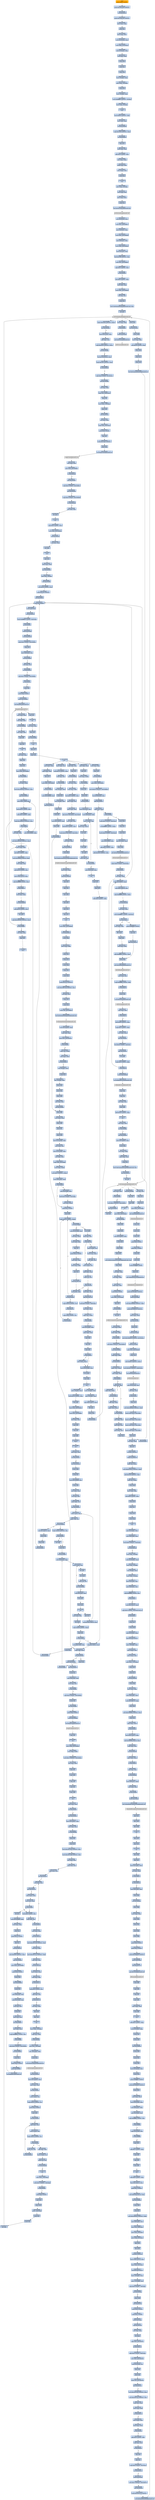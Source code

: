digraph G {
node[shape=rectangle,style=filled,fillcolor=lightsteelblue,color=lightsteelblue]
bgcolor="transparent"
a0x01003cf6pushl_0x60UINT8[label="start\npushl $0x60<UINT8>",color="lightgrey",fillcolor="orange"];
a0x01003cf8pushl_0x1001458UINT32[label="0x01003cf8\npushl $0x1001458<UINT32>"];
a0x01003cfdcall_0x01004cf4[label="0x01003cfd\ncall 0x01004cf4"];
a0x01004cf4pushl_0x1006148UINT32[label="0x01004cf4\npushl $0x1006148<UINT32>"];
a0x01004cf9movl_fs_0_eax[label="0x01004cf9\nmovl %fs:0, %eax"];
a0x01004cffpushl_eax[label="0x01004cff\npushl %eax"];
a0x01004d00movl_esp_fs_0[label="0x01004d00\nmovl %esp, %fs:0"];
a0x01004d07movl_0x10esp__eax[label="0x01004d07\nmovl 0x10(%esp), %eax"];
a0x01004d0bmovl_ebp_0x10esp_[label="0x01004d0b\nmovl %ebp, 0x10(%esp)"];
a0x01004d0fleal_0x10esp__ebp[label="0x01004d0f\nleal 0x10(%esp), %ebp"];
a0x01004d13subl_eax_esp[label="0x01004d13\nsubl %eax, %esp"];
a0x01004d15pushl_ebx[label="0x01004d15\npushl %ebx"];
a0x01004d16pushl_esi[label="0x01004d16\npushl %esi"];
a0x01004d17pushl_edi[label="0x01004d17\npushl %edi"];
a0x01004d18movl__8ebp__eax[label="0x01004d18\nmovl -8(%ebp), %eax"];
a0x01004d1bmovl_esp__24ebp_[label="0x01004d1b\nmovl %esp, -24(%ebp)"];
a0x01004d1epushl_eax[label="0x01004d1e\npushl %eax"];
a0x01004d1fmovl__4ebp__eax[label="0x01004d1f\nmovl -4(%ebp), %eax"];
a0x01004d22movl_0xffffffffUINT32__4ebp_[label="0x01004d22\nmovl $0xffffffff<UINT32>, -4(%ebp)"];
a0x01004d29movl_eax__8ebp_[label="0x01004d29\nmovl %eax, -8(%ebp)"];
a0x01004d2cret[label="0x01004d2c\nret"];
a0x01003d02movl_0x94UINT32_edi[label="0x01003d02\nmovl $0x94<UINT32>, %edi"];
a0x01003d07movl_edi_eax[label="0x01003d07\nmovl %edi, %eax"];
a0x01003d09call_0x01004d40[label="0x01003d09\ncall 0x01004d40"];
a0x01004d40cmpl_0x1000UINT32_eax[label="0x01004d40\ncmpl $0x1000<UINT32>, %eax"];
a0x01004d45jae_0x01004d55[label="0x01004d45\njae 0x01004d55"];
a0x01004d47negl_eax[label="0x01004d47\nnegl %eax"];
a0x01004d49addl_esp_eax[label="0x01004d49\naddl %esp, %eax"];
a0x01004d4baddl_0x4UINT8_eax[label="0x01004d4b\naddl $0x4<UINT8>, %eax"];
a0x01004d4etestl_eax_eax_[label="0x01004d4e\ntestl %eax, (%eax)"];
a0x01004d50xchgl_eax_esp[label="0x01004d50\nxchgl %eax, %esp"];
a0x01004d51movl_eax__eax[label="0x01004d51\nmovl (%eax), %eax"];
a0x01004d53pushl_eax[label="0x01004d53\npushl %eax"];
a0x01004d54ret[label="0x01004d54\nret"];
a0x01003d0emovl_esp__24ebp_[label="0x01003d0e\nmovl %esp, -24(%ebp)"];
a0x01003d11movl_esp_esi[label="0x01003d11\nmovl %esp, %esi"];
a0x01003d13movl_edi_esi_[label="0x01003d13\nmovl %edi, (%esi)"];
a0x01003d15pushl_esi[label="0x01003d15\npushl %esi"];
a0x01003d16call_GetVersionExA_kernel32_dll[label="0x01003d16\ncall GetVersionExA@kernel32.dll"];
GetVersionExA_kernel32_dll[label="GetVersionExA@kernel32.dll",color="lightgrey",fillcolor="lightgrey"];
a0x01003d1cmovl_0x10esi__ecx[label="0x01003d1c\nmovl 0x10(%esi), %ecx"];
a0x01003d1fmovl_ecx_0x010086cc[label="0x01003d1f\nmovl %ecx, 0x010086cc"];
a0x01003d25movl_0x4esi__eax[label="0x01003d25\nmovl 0x4(%esi), %eax"];
a0x01003d28movl_eax_0x010086d8[label="0x01003d28\nmovl %eax, 0x010086d8"];
a0x01003d2dmovl_0x8esi__edx[label="0x01003d2d\nmovl 0x8(%esi), %edx"];
a0x01003d30movl_edx_0x010086dc[label="0x01003d30\nmovl %edx, 0x010086dc"];
a0x01003d36movl_0xcesi__esi[label="0x01003d36\nmovl 0xc(%esi), %esi"];
a0x01003d39andl_0x7fffUINT32_esi[label="0x01003d39\nandl $0x7fff<UINT32>, %esi"];
a0x01003d3fmovl_esi_0x010086d0[label="0x01003d3f\nmovl %esi, 0x010086d0"];
a0x01003d45cmpl_0x2UINT8_ecx[label="0x01003d45\ncmpl $0x2<UINT8>, %ecx"];
a0x01003d48je_0x01003d56[label="0x01003d48\nje 0x01003d56"];
a0x01003d56shll_0x8UINT8_eax[label="0x01003d56\nshll $0x8<UINT8>, %eax"];
a0x01003d59addl_edx_eax[label="0x01003d59\naddl %edx, %eax"];
a0x01003d5bmovl_eax_0x010086d4[label="0x01003d5b\nmovl %eax, 0x010086d4"];
a0x01003d60xorl_esi_esi[label="0x01003d60\nxorl %esi, %esi"];
a0x01003d62pushl_esi[label="0x01003d62\npushl %esi"];
a0x01003d63movl_GetModuleHandleA_kernel32_dll_edi[label="0x01003d63\nmovl GetModuleHandleA@kernel32.dll, %edi"];
a0x01003d69call_edi[label="0x01003d69\ncall %edi"];
GetModuleHandleA_kernel32_dll[label="GetModuleHandleA@kernel32.dll",color="lightgrey",fillcolor="lightgrey"];
a0x01003d6bcmpw_0x5a4dUINT16_eax_[label="0x01003d6b\ncmpw $0x5a4d<UINT16>, (%eax)"];
a0x01003d70jne_0x01003d91[label="0x01003d70\njne 0x01003d91"];
a0x01003d72movl_0x3ceax__ecx[label="0x01003d72\nmovl 0x3c(%eax), %ecx"];
a0x01003d75addl_eax_ecx[label="0x01003d75\naddl %eax, %ecx"];
a0x01003d77cmpl_0x4550UINT32_ecx_[label="0x01003d77\ncmpl $0x4550<UINT32>, (%ecx)"];
a0x01003d7djne_0x01003d91[label="0x01003d7d\njne 0x01003d91"];
a0x01003d7fmovzwl_0x18ecx__eax[label="0x01003d7f\nmovzwl 0x18(%ecx), %eax"];
a0x01003d83cmpl_0x10bUINT32_eax[label="0x01003d83\ncmpl $0x10b<UINT32>, %eax"];
a0x01003d88je_0x01003da9[label="0x01003d88\nje 0x01003da9"];
a0x01003da9cmpl_0xeUINT8_0x74ecx_[label="0x01003da9\ncmpl $0xe<UINT8>, 0x74(%ecx)"];
a0x01003dadjbe_0x01003d91[label="0x01003dad\njbe 0x01003d91"];
a0x01003dafxorl_eax_eax[label="0x01003daf\nxorl %eax, %eax"];
a0x01003db1cmpl_esi_0xe8ecx_[label="0x01003db1\ncmpl %esi, 0xe8(%ecx)"];
a0x01003db7setne_al[label="0x01003db7\nsetne %al"];
a0x01003dbamovl_eax__28ebp_[label="0x01003dba\nmovl %eax, -28(%ebp)"];
a0x01003dbdpushl_esi[label="0x01003dbd\npushl %esi"];
a0x01003dbecall_0x01004ca1[label="0x01003dbe\ncall 0x01004ca1"];
a0x01004ca1xorl_eax_eax[label="0x01004ca1\nxorl %eax, %eax"];
a0x01004ca3cmpl_eax_0x4esp_[label="0x01004ca3\ncmpl %eax, 0x4(%esp)"];
a0x01004ca7pushl_0x0UINT8[label="0x01004ca7\npushl $0x0<UINT8>"];
a0x01004ca9sete_al[label="0x01004ca9\nsete %al"];
a0x01004cacpushl_0x1000UINT32[label="0x01004cac\npushl $0x1000<UINT32>"];
a0x01004cb1pushl_eax[label="0x01004cb1\npushl %eax"];
a0x01004cb2call_HeapCreate_kernel32_dll[label="0x01004cb2\ncall HeapCreate@kernel32.dll"];
HeapCreate_kernel32_dll[label="HeapCreate@kernel32.dll",color="lightgrey",fillcolor="lightgrey"];
a0x01004cb8testl_eax_eax[label="0x01004cb8\ntestl %eax, %eax"];
a0x01004cbamovl_eax_0x010099a0[label="0x01004cba\nmovl %eax, 0x010099a0"];
a0x01004cbfje_0x01004ceb[label="0x01004cbf\nje 0x01004ceb"];
a0x01004cc1call_0x01004c87[label="0x01004cc1\ncall 0x01004c87"];
a0x01004c87cmpl_0x2UINT8_0x010086cc[label="0x01004c87\ncmpl $0x2<UINT8>, 0x010086cc"];
a0x01004c8ejne_0x01004c9d[label="0x01004c8e\njne 0x01004c9d"];
a0x01004c90cmpl_0x5UINT8_0x010086d8[label="0x01004c90\ncmpl $0x5<UINT8>, 0x010086d8"];
a0x01004c97jb_0x01004c9d[label="0x01004c97\njb 0x01004c9d"];
a0x01004c99xorl_eax_eax[label="0x01004c99\nxorl %eax, %eax"];
a0x01004c9bincl_eax[label="0x01004c9b\nincl %eax"];
a0x01004c9cret[label="0x01004c9c\nret"];
a0x01004cc6cmpl_0x3UINT8_eax[label="0x01004cc6\ncmpl $0x3<UINT8>, %eax"];
a0x01004cc9movl_eax_0x010099a4[label="0x01004cc9\nmovl %eax, 0x010099a4"];
a0x01004ccejne_0x01004cee[label="0x01004cce\njne 0x01004cee"];
a0x01004ceexorl_eax_eax[label="0x01004cee\nxorl %eax, %eax"];
a0x01004cf0incl_eax[label="0x01004cf0\nincl %eax"];
a0x01004cf1ret[label="0x01004cf1\nret"];
a0x01003dc3popl_ecx[label="0x01003dc3\npopl %ecx"];
a0x01003dc4testl_eax_eax[label="0x01003dc4\ntestl %eax, %eax"];
a0x01003dc6jne_0x01003de9[label="0x01003dc6\njne 0x01003de9"];
a0x01003de9movl_esi__4ebp_[label="0x01003de9\nmovl %esi, -4(%ebp)"];
a0x01003deccall_0x01004adc[label="0x01003dec\ncall 0x01004adc"];
a0x01004adcsubl_0x44UINT8_esp[label="0x01004adc\nsubl $0x44<UINT8>, %esp"];
a0x01004adfpushl_0x100UINT32[label="0x01004adf\npushl $0x100<UINT32>"];
a0x01004ae4call_0x01003f57[label="0x01004ae4\ncall 0x01003f57"];
a0x01003f57pushl_0x01008930[label="0x01003f57\npushl 0x01008930"];
a0x01003f5dpushl_0x8esp_[label="0x01003f5d\npushl 0x8(%esp)"];
a0x01003f61call_0x01003f2b[label="0x01003f61\ncall 0x01003f2b"];
a0x01003f2bcmpl_0xffffffe0UINT8_0x4esp_[label="0x01003f2b\ncmpl $0xffffffe0<UINT8>, 0x4(%esp)"];
a0x01003f30ja_0x01003f54[label="0x01003f30\nja 0x01003f54"];
a0x01003f32pushl_0x4esp_[label="0x01003f32\npushl 0x4(%esp)"];
a0x01003f36call_0x01003ee5[label="0x01003f36\ncall 0x01003ee5"];
a0x01003ee5cmpl_0x3UINT8_0x010099a4[label="0x01003ee5\ncmpl $0x3<UINT8>, 0x010099a4"];
a0x01003eecpushl_esi[label="0x01003eec\npushl %esi"];
a0x01003eedmovl_0x8esp__esi[label="0x01003eed\nmovl 0x8(%esp), %esi"];
a0x01003ef1jne_0x01003f06[label="0x01003ef1\njne 0x01003f06"];
a0x01003f06testl_esi_esi[label="0x01003f06\ntestl %esi, %esi"];
a0x01003f08jne_0x01003f0b[label="0x01003f08\njne 0x01003f0b"];
a0x01003f0bcmpl_0x1UINT8_0x010099a4[label="0x01003f0b\ncmpl $0x1<UINT8>, 0x010099a4"];
a0x01003f12je_0x01003f1a[label="0x01003f12\nje 0x01003f1a"];
a0x01003f1apushl_esi[label="0x01003f1a\npushl %esi"];
a0x01003f1bpushl_0x0UINT8[label="0x01003f1b\npushl $0x0<UINT8>"];
a0x01003f1dpushl_0x010099a0[label="0x01003f1d\npushl 0x010099a0"];
a0x01003f23call_HeapAlloc_kernel32_dll[label="0x01003f23\ncall HeapAlloc@kernel32.dll"];
HeapAlloc_kernel32_dll[label="HeapAlloc@kernel32.dll",color="lightgrey",fillcolor="lightgrey"];
a0x01003f29popl_esi[label="0x01003f29\npopl %esi"];
a0x01003f2aret[label="0x01003f2a\nret"];
a0x01003f3btestl_eax_eax[label="0x01003f3b\ntestl %eax, %eax"];
a0x01003f3dpopl_ecx[label="0x01003f3d\npopl %ecx"];
a0x01003f3ejne_0x01003f56[label="0x01003f3e\njne 0x01003f56"];
a0x01003f56ret[label="0x01003f56\nret"];
a0x01003f66popl_ecx[label="0x01003f66\npopl %ecx"];
a0x01003f67popl_ecx[label="0x01003f67\npopl %ecx"];
a0x01003f68ret[label="0x01003f68\nret"];
a0x01004ae9testl_eax_eax[label="0x01004ae9\ntestl %eax, %eax"];
a0x01004aebpopl_ecx[label="0x01004aeb\npopl %ecx"];
a0x01004aecjne_0x01004af6[label="0x01004aec\njne 0x01004af6"];
a0x01004af6movl_eax_0x010099c0[label="0x01004af6\nmovl %eax, 0x010099c0"];
a0x01004afbmovl_0x20UINT32_0x010099a8[label="0x01004afb\nmovl $0x20<UINT32>, 0x010099a8"];
a0x01004b05leal_0x100eax__ecx[label="0x01004b05\nleal 0x100(%eax), %ecx"];
a0x01004b0bjmp_0x01004b27[label="0x01004b0b\njmp 0x01004b27"];
a0x01004b27cmpl_ecx_eax[label="0x01004b27\ncmpl %ecx, %eax"];
a0x01004b29jb_0x01004b0d[label="0x01004b29\njb 0x01004b0d"];
a0x01004b0dandb_0x0UINT8_0x4eax_[label="0x01004b0d\nandb $0x0<UINT8>, 0x4(%eax)"];
a0x01004b11orl_0xffffffffUINT8_eax_[label="0x01004b11\norl $0xffffffff<UINT8>, (%eax)"];
a0x01004b14movb_0xaUINT8_0x5eax_[label="0x01004b14\nmovb $0xa<UINT8>, 0x5(%eax)"];
a0x01004b18movl_0x010099c0_ecx[label="0x01004b18\nmovl 0x010099c0, %ecx"];
a0x01004b1eaddl_0x8UINT8_eax[label="0x01004b1e\naddl $0x8<UINT8>, %eax"];
a0x01004b21addl_0x100UINT32_ecx[label="0x01004b21\naddl $0x100<UINT32>, %ecx"];
a0x01004b2bpushl_ebx[label="0x01004b2b\npushl %ebx"];
a0x01004b2cpushl_esi[label="0x01004b2c\npushl %esi"];
a0x01004b2dpushl_edi[label="0x01004b2d\npushl %edi"];
a0x01004b2eleal_0xcesp__eax[label="0x01004b2e\nleal 0xc(%esp), %eax"];
a0x01004b32pushl_eax[label="0x01004b32\npushl %eax"];
a0x01004b33call_GetStartupInfoA_kernel32_dll[label="0x01004b33\ncall GetStartupInfoA@kernel32.dll"];
GetStartupInfoA_kernel32_dll[label="GetStartupInfoA@kernel32.dll",color="lightgrey",fillcolor="lightgrey"];
a0x01004b39cmpw_0x0UINT8_0x3eesp_[label="0x01004b39\ncmpw $0x0<UINT8>, 0x3e(%esp)"];
a0x01004b3fje_0x01004c0c[label="0x01004b3f\nje 0x01004c0c"];
a0x01004c0cxorl_ebx_ebx[label="0x01004c0c\nxorl %ebx, %ebx"];
a0x01004c0emovl_0x010099c0_eax[label="0x01004c0e\nmovl 0x010099c0, %eax"];
a0x01004c13leal_eaxebx8__esi[label="0x01004c13\nleal (%eax,%ebx,8), %esi"];
a0x01004c16cmpl_0xffffffffUINT8_esi_[label="0x01004c16\ncmpl $0xffffffff<UINT8>, (%esi)"];
a0x01004c19jne_0x01004c68[label="0x01004c19\njne 0x01004c68"];
a0x01004c1btestl_ebx_ebx[label="0x01004c1b\ntestl %ebx, %ebx"];
a0x01004c1dmovb_0xffffff81UINT8_0x4esi_[label="0x01004c1d\nmovb $0xffffff81<UINT8>, 0x4(%esi)"];
a0x01004c21jne_0x01004c28[label="0x01004c21\njne 0x01004c28"];
a0x01004c23pushl_0xfffffff6UINT8[label="0x01004c23\npushl $0xfffffff6<UINT8>"];
a0x01004c25popl_eax[label="0x01004c25\npopl %eax"];
a0x01004c26jmp_0x01004c32[label="0x01004c26\njmp 0x01004c32"];
a0x01004c32pushl_eax[label="0x01004c32\npushl %eax"];
a0x01004c33call_GetStdHandle_kernel32_dll[label="0x01004c33\ncall GetStdHandle@kernel32.dll"];
GetStdHandle_kernel32_dll[label="GetStdHandle@kernel32.dll",color="lightgrey",fillcolor="lightgrey"];
a0x01004c39movl_eax_edi[label="0x01004c39\nmovl %eax, %edi"];
a0x01004c3bcmpl_0xffffffffUINT8_edi[label="0x01004c3b\ncmpl $0xffffffff<UINT8>, %edi"];
a0x01004c3eje_0x01004c57[label="0x01004c3e\nje 0x01004c57"];
a0x01004c40pushl_edi[label="0x01004c40\npushl %edi"];
a0x01004c41call_GetFileType_kernel32_dll[label="0x01004c41\ncall GetFileType@kernel32.dll"];
GetFileType_kernel32_dll[label="GetFileType@kernel32.dll",color="lightgrey",fillcolor="lightgrey"];
a0x01004c47testl_eax_eax[label="0x01004c47\ntestl %eax, %eax"];
a0x01004c49je_0x01004c57[label="0x01004c49\nje 0x01004c57"];
a0x01004c4bandl_0xffUINT32_eax[label="0x01004c4b\nandl $0xff<UINT32>, %eax"];
a0x01004c50cmpl_0x2UINT8_eax[label="0x01004c50\ncmpl $0x2<UINT8>, %eax"];
a0x01004c53movl_edi_esi_[label="0x01004c53\nmovl %edi, (%esi)"];
a0x01004c55jne_0x01004c5d[label="0x01004c55\njne 0x01004c5d"];
a0x01004c57orb_0x40UINT8_0x4esi_[label="0x01004c57\norb $0x40<UINT8>, 0x4(%esi)"];
a0x01004c5bjmp_0x01004c6c[label="0x01004c5b\njmp 0x01004c6c"];
a0x01004c6cincl_ebx[label="0x01004c6c\nincl %ebx"];
a0x01004c6dcmpl_0x3UINT8_ebx[label="0x01004c6d\ncmpl $0x3<UINT8>, %ebx"];
a0x01004c70jl_0x01004c0e[label="0x01004c70\njl 0x01004c0e"];
a0x01004c28movl_ebx_eax[label="0x01004c28\nmovl %ebx, %eax"];
a0x01004c2adecl_eax[label="0x01004c2a\ndecl %eax"];
a0x01004c2bnegl_eax[label="0x01004c2b\nnegl %eax"];
a0x01004c2dsbbl_eax_eax[label="0x01004c2d\nsbbl %eax, %eax"];
a0x01004c2faddl_0xfffffff5UINT8_eax[label="0x01004c2f\naddl $0xfffffff5<UINT8>, %eax"];
a0x01004c72pushl_0x010099a8[label="0x01004c72\npushl 0x010099a8"];
a0x01004c78call_SetHandleCount_kernel32_dll[label="0x01004c78\ncall SetHandleCount@kernel32.dll"];
SetHandleCount_kernel32_dll[label="SetHandleCount@kernel32.dll",color="lightgrey",fillcolor="lightgrey"];
a0x01004c7epopl_edi[label="0x01004c7e\npopl %edi"];
a0x01004c7fpopl_esi[label="0x01004c7f\npopl %esi"];
a0x01004c80xorl_eax_eax[label="0x01004c80\nxorl %eax, %eax"];
a0x01004c82popl_ebx[label="0x01004c82\npopl %ebx"];
a0x01004c83addl_0x44UINT8_esp[label="0x01004c83\naddl $0x44<UINT8>, %esp"];
a0x01004c86ret[label="0x01004c86\nret"];
a0x01003df1testl_eax_eax[label="0x01003df1\ntestl %eax, %eax"];
a0x01003df3jnl_0x01003dfd[label="0x01003df3\njnl 0x01003dfd"];
a0x01003dfdcall_0x01004a3d[label="0x01003dfd\ncall 0x01004a3d"];
a0x01004a3dmovl_0x01008928_eax[label="0x01004a3d\nmovl 0x01008928, %eax"];
a0x01004a42pushl_ebp[label="0x01004a42\npushl %ebp"];
a0x01004a43xorl_ebp_ebp[label="0x01004a43\nxorl %ebp, %ebp"];
a0x01004a45cmpl_ebp_eax[label="0x01004a45\ncmpl %ebp, %eax"];
a0x01004a47pushl_esi[label="0x01004a47\npushl %esi"];
a0x01004a48movl_GetCommandLineW_kernel32_dll_esi[label="0x01004a48\nmovl GetCommandLineW@kernel32.dll, %esi"];
a0x01004a4ejne_0x01004a7d[label="0x01004a4e\njne 0x01004a7d"];
a0x01004a50call_esi[label="0x01004a50\ncall %esi"];
GetCommandLineW_kernel32_dll[label="GetCommandLineW@kernel32.dll",color="lightgrey",fillcolor="lightgrey"];
a0x01004a52testl_eax_eax[label="0x01004a52\ntestl %eax, %eax"];
a0x01004a54je_0x01004a62[label="0x01004a54\nje 0x01004a62"];
a0x01004a56movl_0x1UINT32_0x01008928[label="0x01004a56\nmovl $0x1<UINT32>, 0x01008928"];
a0x01004a60jmp_0x01004a82[label="0x01004a60\njmp 0x01004a82"];
a0x01004a82call_esi[label="0x01004a82\ncall %esi"];
a0x01004a84jmp_0x01004ad9[label="0x01004a84\njmp 0x01004ad9"];
a0x01004ad9popl_esi[label="0x01004ad9\npopl %esi"];
a0x01004adapopl_ebp[label="0x01004ada\npopl %ebp"];
a0x01004adbret[label="0x01004adb\nret"];
a0x01003e02movl_eax_0x01009ad0[label="0x01003e02\nmovl %eax, 0x01009ad0"];
a0x01003e07call_0x010048b2[label="0x01003e07\ncall 0x010048b2"];
a0x010048b2pushl_ecx[label="0x010048b2\npushl %ecx"];
a0x010048b3pushl_ecx[label="0x010048b3\npushl %ecx"];
a0x010048b4movl_0x01008924_eax[label="0x010048b4\nmovl 0x01008924, %eax"];
a0x010048b9pushl_ebx[label="0x010048b9\npushl %ebx"];
a0x010048bapushl_ebp[label="0x010048ba\npushl %ebp"];
a0x010048bbpushl_esi[label="0x010048bb\npushl %esi"];
a0x010048bcmovl_GetEnvironmentStringsW_kernel32_dll_esi[label="0x010048bc\nmovl GetEnvironmentStringsW@kernel32.dll, %esi"];
a0x010048c2pushl_edi[label="0x010048c2\npushl %edi"];
a0x010048c3xorl_ebx_ebx[label="0x010048c3\nxorl %ebx, %ebx"];
a0x010048c5xorl_ebp_ebp[label="0x010048c5\nxorl %ebp, %ebp"];
a0x010048c7cmpl_ebx_eax[label="0x010048c7\ncmpl %ebx, %eax"];
a0x010048c9pushl_0x2UINT8[label="0x010048c9\npushl $0x2<UINT8>"];
a0x010048cbmovl_ebx_0x14esp_[label="0x010048cb\nmovl %ebx, 0x14(%esp)"];
a0x010048cfpopl_edi[label="0x010048cf\npopl %edi"];
a0x010048d0jne_0x010048ff[label="0x010048d0\njne 0x010048ff"];
a0x010048d2call_esi[label="0x010048d2\ncall %esi"];
GetEnvironmentStringsW_kernel32_dll[label="GetEnvironmentStringsW@kernel32.dll",color="lightgrey",fillcolor="lightgrey"];
a0x010048d4movl_eax_ebp[label="0x010048d4\nmovl %eax, %ebp"];
a0x010048d6cmpl_ebx_ebp[label="0x010048d6\ncmpl %ebx, %ebp"];
a0x010048d8je_0x010048e6[label="0x010048d8\nje 0x010048e6"];
a0x010048damovl_0x1UINT32_0x01008924[label="0x010048da\nmovl $0x1<UINT32>, 0x01008924"];
a0x010048e4jmp_0x01004904[label="0x010048e4\njmp 0x01004904"];
a0x01004904cmpl_ebx_ebp[label="0x01004904\ncmpl %ebx, %ebp"];
a0x01004906jne_0x01004917[label="0x01004906\njne 0x01004917"];
a0x01004917cmpw_bx_ebp_[label="0x01004917\ncmpw %bx, (%ebp)"];
a0x0100491bmovl_ebp_eax[label="0x0100491b\nmovl %ebp, %eax"];
a0x0100491dje_0x0100492d[label="0x0100491d\nje 0x0100492d"];
a0x0100491faddl_edi_eax[label="0x0100491f\naddl %edi, %eax"];
a0x01004921cmpw_bx_eax_[label="0x01004921\ncmpw %bx, (%eax)"];
a0x01004924jne_0x0100491f[label="0x01004924\njne 0x0100491f"];
a0x01004926addl_edi_eax[label="0x01004926\naddl %edi, %eax"];
a0x01004928cmpw_bx_eax_[label="0x01004928\ncmpw %bx, (%eax)"];
a0x0100492bjne_0x0100491f[label="0x0100492b\njne 0x0100491f"];
a0x0100492dsubl_ebp_eax[label="0x0100492d\nsubl %ebp, %eax"];
a0x0100492faddl_edi_eax[label="0x0100492f\naddl %edi, %eax"];
a0x01004931movl_eax_esi[label="0x01004931\nmovl %eax, %esi"];
a0x01004933pushl_esi[label="0x01004933\npushl %esi"];
a0x01004934call_0x01003f57[label="0x01004934\ncall 0x01003f57"];
a0x01004939cmpl_ebx_eax[label="0x01004939\ncmpl %ebx, %eax"];
a0x0100493bpopl_ecx[label="0x0100493b\npopl %ecx"];
a0x0100493cjne_0x0100494c[label="0x0100493c\njne 0x0100494c"];
a0x0100494cmovl_esi_ecx[label="0x0100494c\nmovl %esi, %ecx"];
a0x0100494emovl_ecx_edx[label="0x0100494e\nmovl %ecx, %edx"];
a0x01004950shrl_0x2UINT8_ecx[label="0x01004950\nshrl $0x2<UINT8>, %ecx"];
a0x01004953movl_ebp_esi[label="0x01004953\nmovl %ebp, %esi"];
a0x01004955movl_eax_edi[label="0x01004955\nmovl %eax, %edi"];
a0x01004957repz_movsl_ds_esi__es_edi_[label="0x01004957\nrepz movsl %ds:(%esi), %es:(%edi)"];
a0x01004959movl_edx_ecx[label="0x01004959\nmovl %edx, %ecx"];
a0x0100495bandl_0x3UINT8_ecx[label="0x0100495b\nandl $0x3<UINT8>, %ecx"];
a0x0100495erepz_movsb_ds_esi__es_edi_[label="0x0100495e\nrepz movsb %ds:(%esi), %es:(%edi)"];
a0x01004960movl_eax_ebx[label="0x01004960\nmovl %eax, %ebx"];
a0x01004962jmp_0x0100493e[label="0x01004962\njmp 0x0100493e"];
a0x0100493epushl_ebp[label="0x0100493e\npushl %ebp"];
a0x0100493fcall_FreeEnvironmentStringsW_kernel32_dll[label="0x0100493f\ncall FreeEnvironmentStringsW@kernel32.dll"];
FreeEnvironmentStringsW_kernel32_dll[label="FreeEnvironmentStringsW@kernel32.dll",color="lightgrey",fillcolor="lightgrey"];
a0x01004945movl_ebx_eax[label="0x01004945\nmovl %ebx, %eax"];
a0x01004947jmp_0x01004a20[label="0x01004947\njmp 0x01004a20"];
a0x01004a20popl_edi[label="0x01004a20\npopl %edi"];
a0x01004a21popl_esi[label="0x01004a21\npopl %esi"];
a0x01004a22popl_ebp[label="0x01004a22\npopl %ebp"];
a0x01004a23popl_ebx[label="0x01004a23\npopl %ebx"];
a0x01004a24popl_ecx[label="0x01004a24\npopl %ecx"];
a0x01004a25popl_ecx[label="0x01004a25\npopl %ecx"];
a0x01004a26ret[label="0x01004a26\nret"];
a0x01003e0cmovl_eax_0x010086b8[label="0x01003e0c\nmovl %eax, 0x010086b8"];
a0x01003e11call_0x0100481c[label="0x01003e11\ncall 0x0100481c"];
a0x0100481cpushl_ebp[label="0x0100481c\npushl %ebp"];
a0x0100481dmovl_esp_ebp[label="0x0100481d\nmovl %esp, %ebp"];
a0x0100481fpushl_ecx[label="0x0100481f\npushl %ecx"];
a0x01004820pushl_ecx[label="0x01004820\npushl %ecx"];
a0x01004821pushl_ebx[label="0x01004821\npushl %ebx"];
a0x01004822pushl_esi[label="0x01004822\npushl %esi"];
a0x01004823pushl_edi[label="0x01004823\npushl %edi"];
a0x01004824pushl_0x104UINT32[label="0x01004824\npushl $0x104<UINT32>"];
a0x01004829movl_0x1008718UINT32_esi[label="0x01004829\nmovl $0x1008718<UINT32>, %esi"];
a0x0100482exorl_edi_edi[label="0x0100482e\nxorl %edi, %edi"];
a0x01004830pushl_esi[label="0x01004830\npushl %esi"];
a0x01004831pushl_edi[label="0x01004831\npushl %edi"];
a0x01004832movw_di_0x01008920[label="0x01004832\nmovw %di, 0x01008920"];
a0x01004839call_GetModuleFileNameW_kernel32_dll[label="0x01004839\ncall GetModuleFileNameW@kernel32.dll"];
GetModuleFileNameW_kernel32_dll[label="GetModuleFileNameW@kernel32.dll",color="lightgrey",fillcolor="lightgrey"];
a0x0100483fmovl_0x01009ad0_eax[label="0x0100483f\nmovl 0x01009ad0, %eax"];
a0x01004844cmpl_edi_eax[label="0x01004844\ncmpl %edi, %eax"];
a0x01004846movl_esi_0x01008700[label="0x01004846\nmovl %esi, 0x01008700"];
a0x0100484cje_0x01004855[label="0x0100484c\nje 0x01004855"];
a0x0100484ecmpw_di_eax_[label="0x0100484e\ncmpw %di, (%eax)"];
a0x01004851movl_eax_ebx[label="0x01004851\nmovl %eax, %ebx"];
a0x01004853jne_0x01004857[label="0x01004853\njne 0x01004857"];
a0x01004857leal__8ebp__eax[label="0x01004857\nleal -8(%ebp), %eax"];
a0x0100485apushl_eax[label="0x0100485a\npushl %eax"];
a0x0100485bleal__4ebp__eax[label="0x0100485b\nleal -4(%ebp), %eax"];
a0x0100485epushl_eax[label="0x0100485e\npushl %eax"];
a0x0100485fpushl_edi[label="0x0100485f\npushl %edi"];
a0x01004860pushl_ebx[label="0x01004860\npushl %ebx"];
a0x01004861xorl_eax_eax[label="0x01004861\nxorl %eax, %eax"];
a0x01004863call_0x010046b3[label="0x01004863\ncall 0x010046b3"];
a0x010046b3pushl_ebp[label="0x010046b3\npushl %ebp"];
a0x010046b4movl_esp_ebp[label="0x010046b4\nmovl %esp, %ebp"];
a0x010046b6pushl_ebx[label="0x010046b6\npushl %ebx"];
a0x010046b7pushl_esi[label="0x010046b7\npushl %esi"];
a0x010046b8pushl_edi[label="0x010046b8\npushl %edi"];
a0x010046b9movl_0x14ebp__edi[label="0x010046b9\nmovl 0x14(%ebp), %edi"];
a0x010046bcmovl_eax_esi[label="0x010046bc\nmovl %eax, %esi"];
a0x010046bemovl_0x10ebp__eax[label="0x010046be\nmovl 0x10(%ebp), %eax"];
a0x010046c1xorl_edx_edx[label="0x010046c1\nxorl %edx, %edx"];
a0x010046c3cmpl_edx_0xcebp_[label="0x010046c3\ncmpl %edx, 0xc(%ebp)"];
a0x010046c6movl_edx_edi_[label="0x010046c6\nmovl %edx, (%edi)"];
a0x010046c8movl_0x1UINT32_eax_[label="0x010046c8\nmovl $0x1<UINT32>, (%eax)"];
a0x010046cemovl_0x8ebp__eax[label="0x010046ce\nmovl 0x8(%ebp), %eax"];
a0x010046d1je_0x010046dc[label="0x010046d1\nje 0x010046dc"];
a0x010046dcpushl_0x2UINT8[label="0x010046dc\npushl $0x2<UINT8>"];
a0x010046depopl_ebx[label="0x010046de\npopl %ebx"];
a0x010046dfcmpw_0x22UINT8_eax_[label="0x010046df\ncmpw $0x22<UINT8>, (%eax)"];
a0x010046e3jne_0x010046f8[label="0x010046e3\njne 0x010046f8"];
a0x010046e5movl_0x14ebp__edi[label="0x010046e5\nmovl 0x14(%ebp), %edi"];
a0x010046e8xorl_ecx_ecx[label="0x010046e8\nxorl %ecx, %ecx"];
a0x010046eatestl_edx_edx[label="0x010046ea\ntestl %edx, %edx"];
a0x010046ecsete_cl[label="0x010046ec\nsete %cl"];
a0x010046efpushl_0x22UINT8[label="0x010046ef\npushl $0x22<UINT8>"];
a0x010046f1addl_ebx_eax[label="0x010046f1\naddl %ebx, %eax"];
a0x010046f3movl_ecx_edx[label="0x010046f3\nmovl %ecx, %edx"];
a0x010046f5popl_ecx[label="0x010046f5\npopl %ecx"];
a0x010046f6jmp_0x01004710[label="0x010046f6\njmp 0x01004710"];
a0x01004710testl_edx_edx[label="0x01004710\ntestl %edx, %edx"];
a0x01004712jne_0x010046df[label="0x01004712\njne 0x010046df"];
a0x010046f8incl_edi_[label="0x010046f8\nincl (%edi)"];
a0x010046fatestl_esi_esi[label="0x010046fa\ntestl %esi, %esi"];
a0x010046fcje_0x01004706[label="0x010046fc\nje 0x01004706"];
a0x01004706movw_eax__cx[label="0x01004706\nmovw (%eax), %cx"];
a0x01004709addl_ebx_eax[label="0x01004709\naddl %ebx, %eax"];
a0x0100470btestw_cx_cx[label="0x0100470b\ntestw %cx, %cx"];
a0x0100470eje_0x0100474b[label="0x0100470e\nje 0x0100474b"];
a0x01004714cmpw_0x20UINT8_cx[label="0x01004714\ncmpw $0x20<UINT8>, %cx"];
a0x01004718je_0x01004720[label="0x01004718\nje 0x01004720"];
a0x0100471acmpw_0x9UINT8_cx[label="0x0100471a\ncmpw $0x9<UINT8>, %cx"];
a0x0100471ejne_0x010046df[label="0x0100471e\njne 0x010046df"];
a0x0100474bsubl_ebx_eax[label="0x0100474b\nsubl %ebx, %eax"];
a0x0100474djmp_0x01004729[label="0x0100474d\njmp 0x01004729"];
a0x01004729andl_0x0UINT8_0x8ebp_[label="0x01004729\nandl $0x0<UINT8>, 0x8(%ebp)"];
a0x0100472dxorl_edx_edx[label="0x0100472d\nxorl %edx, %edx"];
a0x0100472fcmpw_dx_eax_[label="0x0100472f\ncmpw %dx, (%eax)"];
a0x01004732je_0x01004809[label="0x01004732\nje 0x01004809"];
a0x01004809movl_0xcebp__eax[label="0x01004809\nmovl 0xc(%ebp), %eax"];
a0x0100480ccmpl_edx_eax[label="0x0100480c\ncmpl %edx, %eax"];
a0x0100480epopl_edi[label="0x0100480e\npopl %edi"];
a0x0100480fpopl_esi[label="0x0100480f\npopl %esi"];
a0x01004810popl_ebx[label="0x01004810\npopl %ebx"];
a0x01004811je_0x01004815[label="0x01004811\nje 0x01004815"];
a0x01004815movl_0x10ebp__eax[label="0x01004815\nmovl 0x10(%ebp), %eax"];
a0x01004818incl_eax_[label="0x01004818\nincl (%eax)"];
a0x0100481apopl_ebp[label="0x0100481a\npopl %ebp"];
a0x0100481bret[label="0x0100481b\nret"];
a0x01004868movl__4ebp__edi[label="0x01004868\nmovl -4(%ebp), %edi"];
a0x0100486bmovl__8ebp__eax[label="0x0100486b\nmovl -8(%ebp), %eax"];
a0x0100486eleal_eaxedi2__eax[label="0x0100486e\nleal (%eax,%edi,2), %eax"];
a0x01004871shll_eax[label="0x01004871\nshll %eax"];
a0x01004873pushl_eax[label="0x01004873\npushl %eax"];
a0x01004874call_0x01003f57[label="0x01004874\ncall 0x01003f57"];
a0x01004879movl_eax_esi[label="0x01004879\nmovl %eax, %esi"];
a0x0100487baddl_0x14UINT8_esp[label="0x0100487b\naddl $0x14<UINT8>, %esp"];
a0x0100487etestl_esi_esi[label="0x0100487e\ntestl %esi, %esi"];
a0x01004880jne_0x01004887[label="0x01004880\njne 0x01004887"];
a0x01004887leal__8ebp__eax[label="0x01004887\nleal -8(%ebp), %eax"];
a0x0100488apushl_eax[label="0x0100488a\npushl %eax"];
a0x0100488bleal__4ebp__eax[label="0x0100488b\nleal -4(%ebp), %eax"];
a0x0100488epushl_eax[label="0x0100488e\npushl %eax"];
a0x0100488fpushl_esi[label="0x0100488f\npushl %esi"];
a0x01004890leal_esiedi4__eax[label="0x01004890\nleal (%esi,%edi,4), %eax"];
a0x01004893pushl_ebx[label="0x01004893\npushl %ebx"];
a0x01004894call_0x010046b3[label="0x01004894\ncall 0x010046b3"];
a0x010046d3movl_0xcebp__ecx[label="0x010046d3\nmovl 0xc(%ebp), %ecx"];
a0x010046d6addl_0x4UINT8_0xcebp_[label="0x010046d6\naddl $0x4<UINT8>, 0xc(%ebp)"];
a0x010046damovl_esi_ecx_[label="0x010046da\nmovl %esi, (%ecx)"];
a0x010046femovw_eax__cx[label="0x010046fe\nmovw (%eax), %cx"];
a0x01004701movw_cx_esi_[label="0x01004701\nmovw %cx, (%esi)"];
a0x01004704addl_ebx_esi[label="0x01004704\naddl %ebx, %esi"];
a0x01004813movl_edx_eax_[label="0x01004813\nmovl %edx, (%eax)"];
a0x01004899movl__4ebp__eax[label="0x01004899\nmovl -4(%ebp), %eax"];
a0x0100489caddl_0x10UINT8_esp[label="0x0100489c\naddl $0x10<UINT8>, %esp"];
a0x0100489fdecl_eax[label="0x0100489f\ndecl %eax"];
a0x010048a0movl_eax_0x010086e0[label="0x010048a0\nmovl %eax, 0x010086e0"];
a0x010048a5movl_esi_0x010086e8[label="0x010048a5\nmovl %esi, 0x010086e8"];
a0x010048abxorl_eax_eax[label="0x010048ab\nxorl %eax, %eax"];
a0x010048adpopl_edi[label="0x010048ad\npopl %edi"];
a0x010048aepopl_esi[label="0x010048ae\npopl %esi"];
a0x010048afpopl_ebx[label="0x010048af\npopl %ebx"];
a0x010048b0leave_[label="0x010048b0\nleave "];
a0x010048b1ret[label="0x010048b1\nret"];
a0x01003e16testl_eax_eax[label="0x01003e16\ntestl %eax, %eax"];
a0x01003e18jnl_0x01003e22[label="0x01003e18\njnl 0x01003e22"];
a0x01003e22call_0x010045e9[label="0x01003e22\ncall 0x010045e9"];
a0x010045e9pushl_ebp[label="0x010045e9\npushl %ebp"];
a0x010045eapushl_esi[label="0x010045ea\npushl %esi"];
a0x010045ebmovl_0x010086b8_esi[label="0x010045eb\nmovl 0x010086b8, %esi"];
a0x010045f1pushl_edi[label="0x010045f1\npushl %edi"];
a0x010045f2xorl_ebp_ebp[label="0x010045f2\nxorl %ebp, %ebp"];
a0x010045f4xorl_edi_edi[label="0x010045f4\nxorl %edi, %edi"];
a0x010045f6cmpl_ebp_esi[label="0x010045f6\ncmpl %ebp, %esi"];
a0x010045f8jne_0x01004614[label="0x010045f8\njne 0x01004614"];
a0x01004614movw_esi__ax[label="0x01004614\nmovw (%esi), %ax"];
a0x01004617cmpw_bp_ax[label="0x01004617\ncmpw %bp, %ax"];
a0x0100461ajne_0x01004602[label="0x0100461a\njne 0x01004602"];
a0x01004602cmpw_0x3dUINT16_ax[label="0x01004602\ncmpw $0x3d<UINT16>, %ax"];
a0x01004606je_0x01004609[label="0x01004606\nje 0x01004609"];
a0x01004609pushl_esi[label="0x01004609\npushl %esi"];
a0x0100460acall_0x01003fe1[label="0x0100460a\ncall 0x01003fe1"];
a0x01003fe1movl_0x4esp__eax[label="0x01003fe1\nmovl 0x4(%esp), %eax"];
a0x01003fe5movw_eax__cx[label="0x01003fe5\nmovw (%eax), %cx"];
a0x01003fe8incl_eax[label="0x01003fe8\nincl %eax"];
a0x01003fe9incl_eax[label="0x01003fe9\nincl %eax"];
a0x01003featestw_cx_cx[label="0x01003fea\ntestw %cx, %cx"];
a0x01003fedjne_0x01003fe5[label="0x01003fed\njne 0x01003fe5"];
a0x01003fefsubl_0x4esp__eax[label="0x01003fef\nsubl 0x4(%esp), %eax"];
a0x01003ff3sarl_eax[label="0x01003ff3\nsarl %eax"];
a0x01003ff5decl_eax[label="0x01003ff5\ndecl %eax"];
a0x01003ff6ret[label="0x01003ff6\nret"];
a0x0100460fpopl_ecx[label="0x0100460f\npopl %ecx"];
a0x01004610leal_0x2esieax2__esi[label="0x01004610\nleal 0x2(%esi,%eax,2), %esi"];
a0x01004608incl_edi[label="0x01004608\nincl %edi"];
a0x0100461cleal_0x4edi4__eax[label="0x0100461c\nleal 0x4(,%edi,4), %eax"];
a0x01004623pushl_ebx[label="0x01004623\npushl %ebx"];
a0x01004624pushl_eax[label="0x01004624\npushl %eax"];
a0x01004625call_0x01003f57[label="0x01004625\ncall 0x01003f57"];
a0x0100462amovl_eax_ebx[label="0x0100462a\nmovl %eax, %ebx"];
a0x0100462ccmpl_ebp_ebx[label="0x0100462c\ncmpl %ebp, %ebx"];
a0x0100462epopl_ecx[label="0x0100462e\npopl %ecx"];
a0x0100462fmovl_ebx_0x010086f4[label="0x0100462f\nmovl %ebx, 0x010086f4"];
a0x01004635jne_0x0100463c[label="0x01004635\njne 0x0100463c"];
a0x0100463cmovl_0x010086b8_esi[label="0x0100463c\nmovl 0x010086b8, %esi"];
a0x01004642jmp_0x01004673[label="0x01004642\njmp 0x01004673"];
a0x01004673cmpw_bp_esi_[label="0x01004673\ncmpw %bp, (%esi)"];
a0x01004676jne_0x01004644[label="0x01004676\njne 0x01004644"];
a0x01004644pushl_esi[label="0x01004644\npushl %esi"];
a0x01004645call_0x01003fe1[label="0x01004645\ncall 0x01003fe1"];
a0x0100464amovl_eax_edi[label="0x0100464a\nmovl %eax, %edi"];
a0x0100464cincl_edi[label="0x0100464c\nincl %edi"];
a0x0100464dcmpw_0x3dUINT8_esi_[label="0x0100464d\ncmpw $0x3d<UINT8>, (%esi)"];
a0x01004651popl_ecx[label="0x01004651\npopl %ecx"];
a0x01004652je_0x01004670[label="0x01004652\nje 0x01004670"];
a0x01004670leal_esiedi2__esi[label="0x01004670\nleal (%esi,%edi,2), %esi"];
a0x01004654leal_ediedi__eax[label="0x01004654\nleal (%edi,%edi), %eax"];
a0x01004657pushl_eax[label="0x01004657\npushl %eax"];
a0x01004658call_0x01003f57[label="0x01004658\ncall 0x01003f57"];
a0x0100465dcmpl_ebp_eax[label="0x0100465d\ncmpl %ebp, %eax"];
a0x0100465fpopl_ecx[label="0x0100465f\npopl %ecx"];
a0x01004660movl_eax_ebx_[label="0x01004660\nmovl %eax, (%ebx)"];
a0x01004662je_0x0100469d[label="0x01004662\nje 0x0100469d"];
a0x01004664pushl_esi[label="0x01004664\npushl %esi"];
a0x01004665pushl_eax[label="0x01004665\npushl %eax"];
a0x01004666call_0x01003fc5[label="0x01004666\ncall 0x01003fc5"];
a0x01003fc5movl_0x4esp__ecx[label="0x01003fc5\nmovl 0x4(%esp), %ecx"];
a0x01003fc9movl_0x8esp__edx[label="0x01003fc9\nmovl 0x8(%esp), %edx"];
a0x01003fcdmovw_edx__ax[label="0x01003fcd\nmovw (%edx), %ax"];
a0x01003fd0movw_ax_ecx_[label="0x01003fd0\nmovw %ax, (%ecx)"];
a0x01003fd3incl_ecx[label="0x01003fd3\nincl %ecx"];
a0x01003fd4incl_ecx[label="0x01003fd4\nincl %ecx"];
a0x01003fd5incl_edx[label="0x01003fd5\nincl %edx"];
a0x01003fd6incl_edx[label="0x01003fd6\nincl %edx"];
a0x01003fd7testw_ax_ax[label="0x01003fd7\ntestw %ax, %ax"];
a0x01003fdajne_0x01003fcd[label="0x01003fda\njne 0x01003fcd"];
a0x01003fdcmovl_0x4esp__eax[label="0x01003fdc\nmovl 0x4(%esp), %eax"];
a0x01003fe0ret[label="0x01003fe0\nret"];
a0x0100466bpopl_ecx[label="0x0100466b\npopl %ecx"];
a0x0100466cpopl_ecx[label="0x0100466c\npopl %ecx"];
a0x0100466daddl_0x4UINT8_ebx[label="0x0100466d\naddl $0x4<UINT8>, %ebx"];
a0x01004678pushl_0x010086b8[label="0x01004678\npushl 0x010086b8"];
a0x0100467ecall_0x01004d7d[label="0x0100467e\ncall 0x01004d7d"];
a0x01004d7dpushl_esi[label="0x01004d7d\npushl %esi"];
a0x01004d7emovl_0x8esp__esi[label="0x01004d7e\nmovl 0x8(%esp), %esi"];
a0x01004d82testl_esi_esi[label="0x01004d82\ntestl %esi, %esi"];
a0x01004d84je_0x01004db3[label="0x01004d84\nje 0x01004db3"];
a0x01004d86cmpl_0x3UINT8_0x010099a4[label="0x01004d86\ncmpl $0x3<UINT8>, 0x010099a4"];
a0x01004d8dpushl_esi[label="0x01004d8d\npushl %esi"];
a0x01004d8ejne_0x01004da5[label="0x01004d8e\njne 0x01004da5"];
a0x01004da5pushl_0x0UINT8[label="0x01004da5\npushl $0x0<UINT8>"];
a0x01004da7pushl_0x010099a0[label="0x01004da7\npushl 0x010099a0"];
a0x01004dadcall_HeapFree_kernel32_dll[label="0x01004dad\ncall HeapFree@kernel32.dll"];
HeapFree_kernel32_dll[label="HeapFree@kernel32.dll",color="lightgrey",fillcolor="lightgrey"];
a0x01004db3popl_esi[label="0x01004db3\npopl %esi"];
a0x01004db4ret[label="0x01004db4\nret"];
a0x01004683movl_ebp_0x010086b8[label="0x01004683\nmovl %ebp, 0x010086b8"];
a0x01004689movl_ebp_ebx_[label="0x01004689\nmovl %ebp, (%ebx)"];
a0x0100468bmovl_0x1UINT32_0x01009ac0[label="0x0100468b\nmovl $0x1<UINT32>, 0x01009ac0"];
a0x01004695xorl_eax_eax[label="0x01004695\nxorl %eax, %eax"];
a0x01004697popl_ecx[label="0x01004697\npopl %ecx"];
a0x01004698popl_ebx[label="0x01004698\npopl %ebx"];
a0x01004699popl_edi[label="0x01004699\npopl %edi"];
a0x0100469apopl_esi[label="0x0100469a\npopl %esi"];
a0x0100469bpopl_ebp[label="0x0100469b\npopl %ebp"];
a0x0100469cret[label="0x0100469c\nret"];
a0x01003e27testl_eax_eax[label="0x01003e27\ntestl %eax, %eax"];
a0x01003e29jnl_0x01003e33[label="0x01003e29\njnl 0x01003e33"];
a0x01003e33call_0x010040d3[label="0x01003e33\ncall 0x010040d3"];
a0x010040d3movl_0x01009acc_eax[label="0x010040d3\nmovl 0x01009acc, %eax"];
a0x010040d8testl_eax_eax[label="0x010040d8\ntestl %eax, %eax"];
a0x010040daje_0x010040de[label="0x010040da\nje 0x010040de"];
a0x010040depushl_esi[label="0x010040de\npushl %esi"];
a0x010040dfpushl_edi[label="0x010040df\npushl %edi"];
a0x010040e0movl_0x10011d0UINT32_ecx[label="0x010040e0\nmovl $0x10011d0<UINT32>, %ecx"];
a0x010040e5movl_0x10011d8UINT32_edi[label="0x010040e5\nmovl $0x10011d8<UINT32>, %edi"];
a0x010040eaxorl_eax_eax[label="0x010040ea\nxorl %eax, %eax"];
a0x010040eccmpl_edi_ecx[label="0x010040ec\ncmpl %edi, %ecx"];
a0x010040eemovl_ecx_esi[label="0x010040ee\nmovl %ecx, %esi"];
a0x010040f0jae_0x01004109[label="0x010040f0\njae 0x01004109"];
a0x010040f2testl_eax_eax[label="0x010040f2\ntestl %eax, %eax"];
a0x010040f4jne_0x0100412a[label="0x010040f4\njne 0x0100412a"];
a0x010040f6movl_esi__ecx[label="0x010040f6\nmovl (%esi), %ecx"];
a0x010040f8testl_ecx_ecx[label="0x010040f8\ntestl %ecx, %ecx"];
a0x010040faje_0x010040fe[label="0x010040fa\nje 0x010040fe"];
a0x010040feaddl_0x4UINT8_esi[label="0x010040fe\naddl $0x4<UINT8>, %esi"];
a0x01004101cmpl_edi_esi[label="0x01004101\ncmpl %edi, %esi"];
a0x01004103jb_0x010040f2[label="0x01004103\njb 0x010040f2"];
a0x010040fccall_ecx[label="0x010040fc\ncall %ecx"];
a0x010067eamovl_0x01009980_eax[label="0x010067ea\nmovl 0x01009980, %eax"];
a0x010067eftestl_eax_eax[label="0x010067ef\ntestl %eax, %eax"];
a0x010067f1pushl_esi[label="0x010067f1\npushl %esi"];
a0x010067f2pushl_0x14UINT8[label="0x010067f2\npushl $0x14<UINT8>"];
a0x010067f4popl_esi[label="0x010067f4\npopl %esi"];
a0x010067f5jne_0x010067fe[label="0x010067f5\njne 0x010067fe"];
a0x010067f7movl_0x200UINT32_eax[label="0x010067f7\nmovl $0x200<UINT32>, %eax"];
a0x010067fcjmp_0x01006804[label="0x010067fc\njmp 0x01006804"];
a0x01006804movl_eax_0x01009980[label="0x01006804\nmovl %eax, 0x01009980"];
a0x01006809pushl_0x4UINT8[label="0x01006809\npushl $0x4<UINT8>"];
a0x0100680bpushl_eax[label="0x0100680b\npushl %eax"];
a0x0100680ccall_0x01006d6a[label="0x0100680c\ncall 0x01006d6a"];
a0x01006d6apushl_esi[label="0x01006d6a\npushl %esi"];
a0x01006d6bmovl_0x8esp__esi[label="0x01006d6b\nmovl 0x8(%esp), %esi"];
a0x01006d6fimull_0xcesp__esi[label="0x01006d6f\nimull 0xc(%esp), %esi"];
a0x01006d74testl_esi_esi[label="0x01006d74\ntestl %esi, %esi"];
a0x01006d76pushl_edi[label="0x01006d76\npushl %edi"];
a0x01006d77movl_esi_edi[label="0x01006d77\nmovl %esi, %edi"];
a0x01006d79jne_0x01006d7c[label="0x01006d79\njne 0x01006d7c"];
a0x01006d7cxorl_edx_edx[label="0x01006d7c\nxorl %edx, %edx"];
a0x01006d7ecmpl_0xffffffe0UINT8_esi[label="0x01006d7e\ncmpl $0xffffffe0<UINT8>, %esi"];
a0x01006d81ja_0x01006dbc[label="0x01006d81\nja 0x01006dbc"];
a0x01006d83cmpl_0x3UINT8_0x010099a4[label="0x01006d83\ncmpl $0x3<UINT8>, 0x010099a4"];
a0x01006d8ajne_0x01006da7[label="0x01006d8a\njne 0x01006da7"];
a0x01006da7pushl_esi[label="0x01006da7\npushl %esi"];
a0x01006da8pushl_0x8UINT8[label="0x01006da8\npushl $0x8<UINT8>"];
a0x01006daapushl_0x010099a0[label="0x01006daa\npushl 0x010099a0"];
a0x01006db0call_HeapAlloc_kernel32_dll[label="0x01006db0\ncall HeapAlloc@kernel32.dll"];
a0x01006db6movl_eax_edx[label="0x01006db6\nmovl %eax, %edx"];
a0x01006db8testl_edx_edx[label="0x01006db8\ntestl %edx, %edx"];
a0x01006dbajne_0x01006de6[label="0x01006dba\njne 0x01006de6"];
a0x01006de6movl_edx_eax[label="0x01006de6\nmovl %edx, %eax"];
a0x01006de8popl_edi[label="0x01006de8\npopl %edi"];
a0x01006de9popl_esi[label="0x01006de9\npopl %esi"];
a0x01006dearet[label="0x01006dea\nret"];
a0x01006811testl_eax_eax[label="0x01006811\ntestl %eax, %eax"];
a0x01006813popl_ecx[label="0x01006813\npopl %ecx"];
a0x01006814popl_ecx[label="0x01006814\npopl %ecx"];
a0x01006815movl_eax_0x0100896c[label="0x01006815\nmovl %eax, 0x0100896c"];
a0x0100681ajne_0x0100683a[label="0x0100681a\njne 0x0100683a"];
a0x0100683axorl_edx_edx[label="0x0100683a\nxorl %edx, %edx"];
a0x0100683cmovl_0x1008190UINT32_ecx[label="0x0100683c\nmovl $0x1008190<UINT32>, %ecx"];
a0x01006841jmp_0x01006848[label="0x01006841\njmp 0x01006848"];
a0x01006848movl_ecx_edxeax_[label="0x01006848\nmovl %ecx, (%edx,%eax)"];
a0x0100684baddl_0x20UINT8_ecx[label="0x0100684b\naddl $0x20<UINT8>, %ecx"];
a0x0100684eaddl_0x4UINT8_edx[label="0x0100684e\naddl $0x4<UINT8>, %edx"];
a0x01006851cmpl_0x1008410UINT32_ecx[label="0x01006851\ncmpl $0x1008410<UINT32>, %ecx"];
a0x01006857jl_0x01006843[label="0x01006857\njl 0x01006843"];
a0x01006843movl_0x0100896c_eax[label="0x01006843\nmovl 0x0100896c, %eax"];
a0x01006859xorl_edx_edx[label="0x01006859\nxorl %edx, %edx"];
a0x0100685bmovl_0x10081a0UINT32_ecx[label="0x0100685b\nmovl $0x10081a0<UINT32>, %ecx"];
a0x01006860movl_edx_eax[label="0x01006860\nmovl %edx, %eax"];
a0x01006862sarl_0x5UINT8_eax[label="0x01006862\nsarl $0x5<UINT8>, %eax"];
a0x01006865movl_0x10099c0eax4__eax[label="0x01006865\nmovl 0x10099c0(,%eax,4), %eax"];
a0x0100686cmovl_edx_esi[label="0x0100686c\nmovl %edx, %esi"];
a0x0100686eandl_0x1fUINT8_esi[label="0x0100686e\nandl $0x1f<UINT8>, %esi"];
a0x01006871movl_eaxesi8__eax[label="0x01006871\nmovl (%eax,%esi,8), %eax"];
a0x01006874cmpl_0xffffffffUINT8_eax[label="0x01006874\ncmpl $0xffffffff<UINT8>, %eax"];
a0x01006877je_0x0100687d[label="0x01006877\nje 0x0100687d"];
a0x01006879testl_eax_eax[label="0x01006879\ntestl %eax, %eax"];
a0x0100687bjne_0x01006880[label="0x0100687b\njne 0x01006880"];
a0x01006880addl_0x20UINT8_ecx[label="0x01006880\naddl $0x20<UINT8>, %ecx"];
a0x01006883incl_edx[label="0x01006883\nincl %edx"];
a0x01006884cmpl_0x1008200UINT32_ecx[label="0x01006884\ncmpl $0x1008200<UINT32>, %ecx"];
a0x0100688ajl_0x01006860[label="0x0100688a\njl 0x01006860"];
a0x0100688cxorl_eax_eax[label="0x0100688c\nxorl %eax, %eax"];
a0x0100688epopl_esi[label="0x0100688e\npopl %esi"];
a0x0100688fret[label="0x0100688f\nret"];
a0x01004105testl_eax_eax[label="0x01004105\ntestl %eax, %eax"];
a0x01004107jne_0x0100412a[label="0x01004107\njne 0x0100412a"];
a0x01004109movl_0x10011c8UINT32_esi[label="0x01004109\nmovl $0x10011c8<UINT32>, %esi"];
a0x0100410emovl_esi_eax[label="0x0100410e\nmovl %esi, %eax"];
a0x01004110movl_0x10011ccUINT32_edi[label="0x01004110\nmovl $0x10011cc<UINT32>, %edi"];
a0x01004115cmpl_edi_eax[label="0x01004115\ncmpl %edi, %eax"];
a0x01004117jae_0x01004128[label="0x01004117\njae 0x01004128"];
a0x01004119movl_esi__eax[label="0x01004119\nmovl (%esi), %eax"];
a0x0100411btestl_eax_eax[label="0x0100411b\ntestl %eax, %eax"];
a0x0100411dje_0x01004121[label="0x0100411d\nje 0x01004121"];
a0x01004121addl_0x4UINT8_esi[label="0x01004121\naddl $0x4<UINT8>, %esi"];
a0x01004124cmpl_edi_esi[label="0x01004124\ncmpl %edi, %esi"];
a0x01004126jb_0x01004119[label="0x01004126\njb 0x01004119"];
a0x01004128xorl_eax_eax[label="0x01004128\nxorl %eax, %eax"];
a0x0100412apopl_edi[label="0x0100412a\npopl %edi"];
a0x0100412bpopl_esi[label="0x0100412b\npopl %esi"];
a0x0100412cret[label="0x0100412c\nret"];
a0x01003e38movl_eax__32ebp_[label="0x01003e38\nmovl %eax, -32(%ebp)"];
a0x01003e3bcmpl_esi_eax[label="0x01003e3b\ncmpl %esi, %eax"];
a0x01003e3dje_0x01003e46[label="0x01003e3d\nje 0x01003e46"];
a0x01003e46movl_esi__56ebp_[label="0x01003e46\nmovl %esi, -56(%ebp)"];
a0x01003e49leal__100ebp__eax[label="0x01003e49\nleal -100(%ebp), %eax"];
a0x01003e4cpushl_eax[label="0x01003e4c\npushl %eax"];
a0x01003e4dcall_GetStartupInfoW_kernel32_dll[label="0x01003e4d\ncall GetStartupInfoW@kernel32.dll"];
GetStartupInfoW_kernel32_dll[label="GetStartupInfoW@kernel32.dll",color="lightgrey",fillcolor="lightgrey"];
a0x01003e53call_0x01004595[label="0x01003e53\ncall 0x01004595"];
a0x01004595movl_0x01009ad0_eax[label="0x01004595\nmovl 0x01009ad0, %eax"];
a0x0100459atestl_eax_eax[label="0x0100459a\ntestl %eax, %eax"];
a0x0100459cjne_0x010045a4[label="0x0100459c\njne 0x010045a4"];
a0x010045a4movw_eax__cx[label="0x010045a4\nmovw (%eax), %cx"];
a0x010045a7cmpw_0x22UINT8_cx[label="0x010045a7\ncmpw $0x22<UINT8>, %cx"];
a0x010045abpushl_0x2UINT8[label="0x010045ab\npushl $0x2<UINT8>"];
a0x010045adpopl_edx[label="0x010045ad\npopl %edx"];
a0x010045aejne_0x010045c8[label="0x010045ae\njne 0x010045c8"];
a0x010045b0addl_edx_eax[label="0x010045b0\naddl %edx, %eax"];
a0x010045b2movw_eax__cx[label="0x010045b2\nmovw (%eax), %cx"];
a0x010045b5cmpw_0x22UINT8_cx[label="0x010045b5\ncmpw $0x22<UINT8>, %cx"];
a0x010045b9je_0x010045de[label="0x010045b9\nje 0x010045de"];
a0x010045bbtestw_cx_cx[label="0x010045bb\ntestw %cx, %cx"];
a0x010045bejne_0x010045b0[label="0x010045be\njne 0x010045b0"];
a0x010045deaddl_edx_eax[label="0x010045de\naddl %edx, %eax"];
a0x010045e0movw_eax__cx[label="0x010045e0\nmovw (%eax), %cx"];
a0x010045e3testw_cx_cx[label="0x010045e3\ntestw %cx, %cx"];
a0x010045e6jne_0x010045d8[label="0x010045e6\njne 0x010045d8"];
a0x010045e8ret[label="0x010045e8\nret"];
a0x01003e58movl_eax__104ebp_[label="0x01003e58\nmovl %eax, -104(%ebp)"];
a0x01003e5btestb_0x1UINT8__56ebp_[label="0x01003e5b\ntestb $0x1<UINT8>, -56(%ebp)"];
a0x01003e5fje_0x01003e67[label="0x01003e5f\nje 0x01003e67"];
a0x01003e67pushl_0xaUINT8[label="0x01003e67\npushl $0xa<UINT8>"];
a0x01003e69popl_eax[label="0x01003e69\npopl %eax"];
a0x01003e6apushl_eax[label="0x01003e6a\npushl %eax"];
a0x01003e6bpushl__104ebp_[label="0x01003e6b\npushl -104(%ebp)"];
a0x01003e6epushl_esi[label="0x01003e6e\npushl %esi"];
a0x01003e6fpushl_esi[label="0x01003e6f\npushl %esi"];
a0x01003e70call_edi[label="0x01003e70\ncall %edi"];
a0x01003e72pushl_eax[label="0x01003e72\npushl %eax"];
a0x01003e73call_0x01001fdb[label="0x01003e73\ncall 0x01001fdb"];
a0x01001fdbpushl_ebp[label="0x01001fdb\npushl %ebp"];
a0x01001fdcmovl_esp_ebp[label="0x01001fdc\nmovl %esp, %ebp"];
a0x01001fdesubl_0x28UINT8_esp[label="0x01001fde\nsubl $0x28<UINT8>, %esp"];
a0x01001fe1pushl_ebx[label="0x01001fe1\npushl %ebx"];
a0x01001fe2pushl_esi[label="0x01001fe2\npushl %esi"];
a0x01001fe3pushl_edi[label="0x01001fe3\npushl %edi"];
a0x01001fe4call_GetCommandLineW_kernel32_dll[label="0x01001fe4\ncall GetCommandLineW@kernel32.dll"];
a0x01001feaxorl_esi_esi[label="0x01001fea\nxorl %esi, %esi"];
a0x01001fecpushl_esi[label="0x01001fec\npushl %esi"];
a0x01001fedpushl_esi[label="0x01001fed\npushl %esi"];
a0x01001feemovl_eax_0x10ebp_[label="0x01001fee\nmovl %eax, 0x10(%ebp)"];
a0x01001ff1call_CoInitializeEx_ole32_dll[label="0x01001ff1\ncall CoInitializeEx@ole32.dll"];
CoInitializeEx_ole32_dll[label="CoInitializeEx@ole32.dll",color="lightgrey",fillcolor="lightgrey"];
a0x01001ff7pushl_esi[label="0x01001ff7\npushl %esi"];
a0x01001ff8pushl_esi[label="0x01001ff8\npushl %esi"];
a0x01001ff9pushl_esi[label="0x01001ff9\npushl %esi"];
a0x01001ffapushl_0x3UINT8[label="0x01001ffa\npushl $0x3<UINT8>"];
a0x01001ffcpushl_0x1UINT8[label="0x01001ffc\npushl $0x1<UINT8>"];
a0x01001ffepushl_esi[label="0x01001ffe\npushl %esi"];
a0x01001fffpushl_esi[label="0x01001fff\npushl %esi"];
a0x01002000pushl_0xffffffffUINT8[label="0x01002000\npushl $0xffffffff<UINT8>"];
a0x01002002pushl_esi[label="0x01002002\npushl %esi"];
a0x01002003call_CoInitializeSecurity_ole32_dll[label="0x01002003\ncall CoInitializeSecurity@ole32.dll"];
CoInitializeSecurity_ole32_dll[label="CoInitializeSecurity@ole32.dll",color="lightgrey",fillcolor="lightgrey"];
a0x01002009pushl_0x1001dbcUINT32[label="0x01002009\npushl $0x1001dbc<UINT32>"];
a0x0100200epushl_0x8ebp_[label="0x0100200e\npushl 0x8(%ebp)"];
a0x01002011movl_0x10085f8UINT32_ebx[label="0x01002011\nmovl $0x10085f8<UINT32>, %ebx"];
a0x01002016pushl_0x1008010UINT32[label="0x01002016\npushl $0x1008010<UINT32>"];
a0x0100201bmovl_ebx_ecx[label="0x0100201b\nmovl %ebx, %ecx"];
a0x0100201dcall_0x01001f03[label="0x0100201d\ncall 0x01001f03"];
a0x01001f03pushl_esi[label="0x01001f03\npushl %esi"];
a0x01001f04pushl_0xcesp_[label="0x01001f04\npushl 0xc(%esp)"];
a0x01001f08movl_0x1008000UINT32_0x70ecx_[label="0x01001f08\nmovl $0x1008000<UINT32>, 0x70(%ecx)"];
a0x01001f0fpushl_0xcesp_[label="0x01001f0f\npushl 0xc(%esp)"];
a0x01001f13movl_ecx_0x010085f0[label="0x01001f13\nmovl %ecx, 0x010085f0"];
a0x01001f19pushl_ecx[label="0x01001f19\npushl %ecx"];
a0x01001f1amovl_0x84UINT32_ecx_[label="0x01001f1a\nmovl $0x84<UINT32>, (%ecx)"];
a0x01001f20movl_0x300UINT32_0x64ecx_[label="0x01001f20\nmovl $0x300<UINT32>, 0x64(%ecx)"];
a0x01001f27call_AtlModuleInit_atl_dll[label="0x01001f27\ncall AtlModuleInit@atl.dll"];
AtlModuleInit_atl_dll[label="AtlModuleInit@atl.dll",color="lightgrey",fillcolor="lightgrey"];
a0x01001f2dmovl_0x10esp__esi[label="0x01001f2d\nmovl 0x10(%esp), %esi"];
a0x01001f31testl_esi_esi[label="0x01001f31\ntestl %esi, %esi"];
a0x01001f33je_0x01001f40[label="0x01001f33\nje 0x01001f40"];
a0x01001f35pushl_edi[label="0x01001f35\npushl %edi"];
a0x01001f36movl_0x10085e0UINT32_edi[label="0x01001f36\nmovl $0x10085e0<UINT32>, %edi"];
a0x01001f3bmovsl_ds_esi__es_edi_[label="0x01001f3b\nmovsl %ds:(%esi), %es:(%edi)"];
a0x01001f3cmovsl_ds_esi__es_edi_[label="0x01001f3c\nmovsl %ds:(%esi), %es:(%edi)"];
a0x01001f3dmovsl_ds_esi__es_edi_[label="0x01001f3d\nmovsl %ds:(%esi), %es:(%edi)"];
a0x01001f3emovsl_ds_esi__es_edi_[label="0x01001f3e\nmovsl %ds:(%esi), %es:(%edi)"];
a0x01001f3fpopl_edi[label="0x01001f3f\npopl %edi"];
a0x01001f40xorl_eax_eax[label="0x01001f40\nxorl %eax, %eax"];
a0x01001f42popl_esi[label="0x01001f42\npopl %esi"];
a0x01001f43ret_0xcUINT16[label="0x01001f43\nret $0xc<UINT16>"];
a0x01008010fcompl_0x1f490100[label="0x01008010\nfcompl 0x1f490100"];
a0x01008016addb_al_ecx_[label="0x01008016\naddb %al, (%ecx)"];
a0x01008018movl_0xe010024UINT32_edx[label="0x01008018\nmovl $0xe010024<UINT32>, %edx"];
a0x0100801dandl_0x100UINT32_eax[label="0x0100801d\nandl $0x100<UINT32>, %eax"];
a0x01008022addb_al_eax_[label="0x01008022\naddb %al, (%eax)"];
a0x01006148pushl_ebp[label="0x01006148\npushl %ebp"];
a0x01006149movl_esp_ebp[label="0x01006149\nmovl %esp, %ebp"];
a0x0100614bsubl_0x8UINT8_esp[label="0x0100614b\nsubl $0x8<UINT8>, %esp"];
a0x0100614epushl_ebx[label="0x0100614e\npushl %ebx"];
a0x0100614fpushl_esi[label="0x0100614f\npushl %esi"];
a0x01006150pushl_edi[label="0x01006150\npushl %edi"];
a0x01006151pushl_ebp[label="0x01006151\npushl %ebp"];
a0x01006152cld_[label="0x01006152\ncld "];
a0x01006153movl_0xcebp__ebx[label="0x01006153\nmovl 0xc(%ebp), %ebx"];
a0x01006156movl_0x8ebp__eax[label="0x01006156\nmovl 0x8(%ebp), %eax"];
a0x01006159testl_0x6UINT32_0x4eax_[label="0x01006159\ntestl $0x6<UINT32>, 0x4(%eax)"];
a0x01006160jne_0x010061e8[label="0x01006160\njne 0x010061e8"];
a0x01006166movl_eax__8ebp_[label="0x01006166\nmovl %eax, -8(%ebp)"];
a0x01006169movl_0x10ebp__eax[label="0x01006169\nmovl 0x10(%ebp), %eax"];
a0x0100616cmovl_eax__4ebp_[label="0x0100616c\nmovl %eax, -4(%ebp)"];
a0x0100616fleal__8ebp__eax[label="0x0100616f\nleal -8(%ebp), %eax"];
a0x01006172movl_eax__4ebx_[label="0x01006172\nmovl %eax, -4(%ebx)"];
a0x01006175movl_0xcebx__esi[label="0x01006175\nmovl 0xc(%ebx), %esi"];
a0x01006178movl_0x8ebx__edi[label="0x01006178\nmovl 0x8(%ebx), %edi"];
a0x0100617bcmpl_0xffffffffUINT8_esi[label="0x0100617b\ncmpl $0xffffffff<UINT8>, %esi"];
a0x0100617eje_0x010061e1[label="0x0100617e\nje 0x010061e1"];
a0x01006180leal_esiesi2__ecx[label="0x01006180\nleal (%esi,%esi,2), %ecx"];
a0x01006183cmpl_0x0UINT8_0x4ediecx4_[label="0x01006183\ncmpl $0x0<UINT8>, 0x4(%edi,%ecx,4)"];
a0x01006188je_0x010061cf[label="0x01006188\nje 0x010061cf"];
a0x0100618apushl_esi[label="0x0100618a\npushl %esi"];
a0x0100618bpushl_ebp[label="0x0100618b\npushl %ebp"];
a0x0100618cleal_0x10ebx__ebp[label="0x0100618c\nleal 0x10(%ebx), %ebp"];
a0x0100618fcall_0x4ediecx4_[label="0x0100618f\ncall 0x4(%edi,%ecx,4)"];
a0x01003e8fmovl__20ebp__eax[label="0x01003e8f\nmovl -20(%ebp), %eax"];
a0x01003e92movl_eax__ecx[label="0x01003e92\nmovl (%eax), %ecx"];
a0x01003e94movl_ecx__ecx[label="0x01003e94\nmovl (%ecx), %ecx"];
a0x01003e96movl_ecx__112ebp_[label="0x01003e96\nmovl %ecx, -112(%ebp)"];
a0x01003e99pushl_eax[label="0x01003e99\npushl %eax"];
a0x01003e9apushl_ecx[label="0x01003e9a\npushl %ecx"];
a0x01003e9bcall_0x01004424[label="0x01003e9b\ncall 0x01004424"];
a0x01004424pushl_ebp[label="0x01004424\npushl %ebp"];
a0x01004425movl_esp_ebp[label="0x01004425\nmovl %esp, %ebp"];
a0x01004427movl_0x8ebp__edx[label="0x01004427\nmovl 0x8(%ebp), %edx"];
a0x0100442amovl_0x01008170_eax[label="0x0100442a\nmovl 0x01008170, %eax"];
a0x0100442fpushl_ebx[label="0x0100442f\npushl %ebx"];
a0x01004430movl_0x10080f0UINT32_ecx[label="0x01004430\nmovl $0x10080f0<UINT32>, %ecx"];
a0x01004435pushl_esi[label="0x01004435\npushl %esi"];
a0x01004436cmpl_edx_ecx_[label="0x01004436\ncmpl %edx, (%ecx)"];
a0x01004438je_0x0100444b[label="0x01004438\nje 0x0100444b"];
a0x0100444bleal_eaxeax2__eax[label="0x0100444b\nleal (%eax,%eax,2), %eax"];
a0x0100444eleal_0x10080f0eax4__eax[label="0x0100444e\nleal 0x10080f0(,%eax,4), %eax"];
a0x01004455cmpl_eax_ecx[label="0x01004455\ncmpl %eax, %ecx"];
a0x01004457jae_0x0100445d[label="0x01004457\njae 0x0100445d"];
a0x01004459cmpl_edx_ecx_[label="0x01004459\ncmpl %edx, (%ecx)"];
a0x0100445bje_0x0100445f[label="0x0100445b\nje 0x0100445f"];
a0x0100445ftestl_ecx_ecx[label="0x0100445f\ntestl %ecx, %ecx"];
a0x01004461je_0x01004588[label="0x01004461\nje 0x01004588"];
a0x01004467movl_0x8ecx__ebx[label="0x01004467\nmovl 0x8(%ecx), %ebx"];
a0x0100446atestl_ebx_ebx[label="0x0100446a\ntestl %ebx, %ebx"];
a0x0100446cje_0x01004588[label="0x0100446c\nje 0x01004588"];
a0x01004588pushl_0xcebp_[label="0x01004588\npushl 0xc(%ebp)"];
a0x0100458bcall_UnhandledExceptionFilter_kernel32_dll[label="0x0100458b\ncall UnhandledExceptionFilter@kernel32.dll"];
UnhandledExceptionFilter_kernel32_dll[label="UnhandledExceptionFilter@kernel32.dll",color="lightgrey",fillcolor="lightgrey"];
a0x01004591popl_esi[label="0x01004591\npopl %esi"];
a0x01004592popl_ebx[label="0x01004592\npopl %ebx"];
a0x01004593popl_ebp[label="0x01004593\npopl %ebp"];
a0x01004594ret[label="0x01004594\nret"];
a0x01003ea0popl_ecx[label="0x01003ea0\npopl %ecx"];
a0x01003ea1popl_ecx[label="0x01003ea1\npopl %ecx"];
a0x01003ea2ret[label="0x01003ea2\nret"];
a0x01006193popl_ebp[label="0x01006193\npopl %ebp"];
a0x01006194popl_esi[label="0x01006194\npopl %esi"];
a0x01006195movl_0xcebp__ebx[label="0x01006195\nmovl 0xc(%ebp), %ebx"];
a0x01006198orl_eax_eax[label="0x01006198\norl %eax, %eax"];
a0x0100619aje_0x010061cf[label="0x0100619a\nje 0x010061cf"];
a0x0100619cjs_0x010061da[label="0x0100619c\njs 0x010061da"];
a0x0100619emovl_0x8ebx__edi[label="0x0100619e\nmovl 0x8(%ebx), %edi"];
a0x010061a1pushl_ebx[label="0x010061a1\npushl %ebx"];
a0x010061a2call_0x01006ac8[label="0x010061a2\ncall 0x01006ac8"];
a0x01006ac8pushl_ebp[label="0x01006ac8\npushl %ebp"];
a0x01006ac9movl_esp_ebp[label="0x01006ac9\nmovl %esp, %ebp"];
a0x01006acbpushl_ebx[label="0x01006acb\npushl %ebx"];
a0x01006accpushl_esi[label="0x01006acc\npushl %esi"];
a0x01006acdpushl_edi[label="0x01006acd\npushl %edi"];
a0x01006acepushl_ebp[label="0x01006ace\npushl %ebp"];
a0x01006acfpushl_0x0UINT8[label="0x01006acf\npushl $0x0<UINT8>"];
a0x01006ad1pushl_0x0UINT8[label="0x01006ad1\npushl $0x0<UINT8>"];
a0x01006ad3pushl_0x1006ae0UINT32[label="0x01006ad3\npushl $0x1006ae0<UINT32>"];
a0x01006ad8pushl_0x8ebp_[label="0x01006ad8\npushl 0x8(%ebp)"];
a0x01006adbcall_0x01007270[label="0x01006adb\ncall 0x01007270"];
a0x01007270jmp_RtlUnwind_kernel32_dll[label="0x01007270\njmp RtlUnwind@kernel32.dll"];
RtlUnwind_kernel32_dll[label="RtlUnwind@kernel32.dll",color="lightgrey",fillcolor="lightgrey"];
a0x01006ae0popl_ebp[label="0x01006ae0\npopl %ebp"];
a0x01006ae1popl_edi[label="0x01006ae1\npopl %edi"];
a0x01006ae2popl_esi[label="0x01006ae2\npopl %esi"];
a0x01006ae3popl_ebx[label="0x01006ae3\npopl %ebx"];
a0x01006ae4movl_ebp_esp[label="0x01006ae4\nmovl %ebp, %esp"];
a0x01006ae6popl_ebp[label="0x01006ae6\npopl %ebp"];
a0x01006ae7ret[label="0x01006ae7\nret"];
a0x010061a7addl_0x4UINT8_esp[label="0x010061a7\naddl $0x4<UINT8>, %esp"];
a0x010061aaleal_0x10ebx__ebp[label="0x010061aa\nleal 0x10(%ebx), %ebp"];
a0x010061adpushl_esi[label="0x010061ad\npushl %esi"];
a0x010061aepushl_ebx[label="0x010061ae\npushl %ebx"];
a0x010061afcall_0x01006b0a[label="0x010061af\ncall 0x01006b0a"];
a0x01006b0apushl_ebx[label="0x01006b0a\npushl %ebx"];
a0x01006b0bpushl_esi[label="0x01006b0b\npushl %esi"];
a0x01006b0cpushl_edi[label="0x01006b0c\npushl %edi"];
a0x01006b0dmovl_0x10esp__eax[label="0x01006b0d\nmovl 0x10(%esp), %eax"];
a0x01006b11pushl_eax[label="0x01006b11\npushl %eax"];
a0x01006b12pushl_0xfffffffeUINT8[label="0x01006b12\npushl $0xfffffffe<UINT8>"];
a0x01006b14pushl_0x1006ae8UINT32[label="0x01006b14\npushl $0x1006ae8<UINT32>"];
a0x01006b19pushl_fs_0[label="0x01006b19\npushl %fs:0"];
a0x01006b20movl_esp_fs_0[label="0x01006b20\nmovl %esp, %fs:0"];
a0x01006b27movl_0x20esp__eax[label="0x01006b27\nmovl 0x20(%esp), %eax"];
a0x01006b2bmovl_0x8eax__ebx[label="0x01006b2b\nmovl 0x8(%eax), %ebx"];
a0x01006b2emovl_0xceax__esi[label="0x01006b2e\nmovl 0xc(%eax), %esi"];
a0x01006b31cmpl_0xffffffffUINT8_esi[label="0x01006b31\ncmpl $0xffffffff<UINT8>, %esi"];
a0x01006b34je_0x01006b64[label="0x01006b34\nje 0x01006b64"];
a0x01006b36cmpl_0x24esp__esi[label="0x01006b36\ncmpl 0x24(%esp), %esi"];
a0x01006b3aje_0x01006b64[label="0x01006b3a\nje 0x01006b64"];
a0x01006b64popl_fs_0[label="0x01006b64\npopl %fs:0"];
a0x01006b6baddl_0xcUINT8_esp[label="0x01006b6b\naddl $0xc<UINT8>, %esp"];
a0x01006b6epopl_edi[label="0x01006b6e\npopl %edi"];
a0x01006b6fpopl_esi[label="0x01006b6f\npopl %esi"];
a0x01006b70popl_ebx[label="0x01006b70\npopl %ebx"];
a0x01006b71ret[label="0x01006b71\nret"];
a0x010061b4addl_0x8UINT8_esp[label="0x010061b4\naddl $0x8<UINT8>, %esp"];
a0x010061b7leal_esiesi2__ecx[label="0x010061b7\nleal (%esi,%esi,2), %ecx"];
a0x010061bapushl_0x1UINT8[label="0x010061ba\npushl $0x1<UINT8>"];
a0x010061bcmovl_0x8ediecx4__eax[label="0x010061bc\nmovl 0x8(%edi,%ecx,4), %eax"];
a0x010061c0call_0x01006b9e[label="0x010061c0\ncall 0x01006b9e"];
a0x01006b9epushl_ebx[label="0x01006b9e\npushl %ebx"];
a0x01006b9fpushl_ecx[label="0x01006b9f\npushl %ecx"];
a0x01006ba0movl_0x1008450UINT32_ebx[label="0x01006ba0\nmovl $0x1008450<UINT32>, %ebx"];
a0x01006ba5movl_0x8ebp__ecx[label="0x01006ba5\nmovl 0x8(%ebp), %ecx"];
a0x01006ba8movl_ecx_0x8ebx_[label="0x01006ba8\nmovl %ecx, 0x8(%ebx)"];
a0x01006babmovl_eax_0x4ebx_[label="0x01006bab\nmovl %eax, 0x4(%ebx)"];
a0x01006baemovl_ebp_0xcebx_[label="0x01006bae\nmovl %ebp, 0xc(%ebx)"];
a0x01006bb1popl_ecx[label="0x01006bb1\npopl %ecx"];
a0x01006bb2popl_ebx[label="0x01006bb2\npopl %ebx"];
a0x01006bb3ret_0x4UINT16[label="0x01006bb3\nret $0x4<UINT16>"];
a0x010061c5movl_ediecx4__eax[label="0x010061c5\nmovl (%edi,%ecx,4), %eax"];
a0x010061c8movl_eax_0xcebx_[label="0x010061c8\nmovl %eax, 0xc(%ebx)"];
a0x010061cbcall_0x8ediecx4_[label="0x010061cb\ncall 0x8(%edi,%ecx,4)"];
a0x01003ea3movl__24ebp__esp[label="0x01003ea3\nmovl -24(%ebp), %esp"];
a0x01003ea6movl__112ebp__edi[label="0x01003ea6\nmovl -112(%ebp), %edi"];
a0x01003ea9cmpl_0x0UINT8__28ebp_[label="0x01003ea9\ncmpl $0x0<UINT8>, -28(%ebp)"];
a0x01003eadjne_0x01003eb5[label="0x01003ead\njne 0x01003eb5"];
a0x01003eafpushl_edi[label="0x01003eaf\npushl %edi"];
a0x01003eb0call_0x010041f3[label="0x01003eb0\ncall 0x010041f3"];
a0x010041f3pushl_0x0UINT8[label="0x010041f3\npushl $0x0<UINT8>"];
a0x010041f5pushl_0x1UINT8[label="0x010041f5\npushl $0x1<UINT8>"];
a0x010041f7pushl_0xcesp_[label="0x010041f7\npushl 0xc(%esp)"];
a0x010041fbcall_0x0100412d[label="0x010041fb\ncall 0x0100412d"];
a0x0100412dxorl_eax_eax[label="0x0100412d\nxorl %eax, %eax"];
a0x0100412fincl_eax[label="0x0100412f\nincl %eax"];
a0x01004130cmpl_eax_0x0100870c[label="0x01004130\ncmpl %eax, 0x0100870c"];
a0x01004136je_0x010041c6[label="0x01004136\nje 0x010041c6"];
a0x0100413ccmpl_0x0UINT8_0x8esp_[label="0x0100413c\ncmpl $0x0<UINT8>, 0x8(%esp)"];
a0x01004141movl_eax_0x01008708[label="0x01004141\nmovl %eax, 0x01008708"];
a0x01004146movb_0xcesp__al[label="0x01004146\nmovb 0xc(%esp), %al"];
a0x0100414apushl_esi[label="0x0100414a\npushl %esi"];
a0x0100414bpushl_edi[label="0x0100414b\npushl %edi"];
a0x0100414cmovb_al_0x01008704[label="0x0100414c\nmovb %al, 0x01008704"];
a0x01004151jne_0x010041a5[label="0x01004151\njne 0x010041a5"];
a0x010041a5movl_0x10011e8UINT32_eax[label="0x010041a5\nmovl $0x10011e8<UINT32>, %eax"];
a0x010041aamovl_0x10011ecUINT32_esi[label="0x010041aa\nmovl $0x10011ec<UINT32>, %esi"];
a0x010041afcmpl_esi_eax[label="0x010041af\ncmpl %esi, %eax"];
a0x010041b1movl_eax_edi[label="0x010041b1\nmovl %eax, %edi"];
a0x010041b3jae_0x010041c4[label="0x010041b3\njae 0x010041c4"];
a0x010041b5movl_edi__eax[label="0x010041b5\nmovl (%edi), %eax"];
a0x010041b7testl_eax_eax[label="0x010041b7\ntestl %eax, %eax"];
a0x010041b9je_0x010041bd[label="0x010041b9\nje 0x010041bd"];
a0x010041bdaddl_0x4UINT8_edi[label="0x010041bd\naddl $0x4<UINT8>, %edi"];
a0x010041c0cmpl_esi_edi[label="0x010041c0\ncmpl %esi, %edi"];
a0x010041c2jb_0x010041b5[label="0x010041c2\njb 0x010041b5"];
a0x010041c4popl_edi[label="0x010041c4\npopl %edi"];
a0x010041c5popl_esi[label="0x010041c5\npopl %esi"];
a0x010041c6cmpl_0x0UINT8_0xcesp_[label="0x010041c6\ncmpl $0x0<UINT8>, 0xc(%esp)"];
a0x010041cbjne_0x010041e1[label="0x010041cb\njne 0x010041e1"];
a0x010041cdpushl_0x4esp_[label="0x010041cd\npushl 0x4(%esp)"];
a0x010041d1movl_0x1UINT32_0x0100870c[label="0x010041d1\nmovl $0x1<UINT32>, 0x0100870c"];
a0x010041dbcall_0x010040a3[label="0x010041db\ncall 0x010040a3"];
a0x010040a3pushl_0x1001474UINT32[label="0x010040a3\npushl $0x1001474<UINT32>"];
a0x010040a8call_GetModuleHandleA_kernel32_dll[label="0x010040a8\ncall GetModuleHandleA@kernel32.dll"];
a0x010040aetestl_eax_eax[label="0x010040ae\ntestl %eax, %eax"];
a0x010040b0je_0x010040c8[label="0x010040b0\nje 0x010040c8"];
a0x010040c8pushl_0x4esp_[label="0x010040c8\npushl 0x4(%esp)"];
a0x010040cccall_ExitProcess_kernel32_dll[label="0x010040cc\ncall ExitProcess@kernel32.dll"];
ExitProcess_kernel32_dll[label="ExitProcess@kernel32.dll",color="lightgrey",fillcolor="lightgrey"];
a0x01003cf6pushl_0x60UINT8 -> a0x01003cf8pushl_0x1001458UINT32 [color="#000000"];
a0x01003cf8pushl_0x1001458UINT32 -> a0x01003cfdcall_0x01004cf4 [color="#000000"];
a0x01003cfdcall_0x01004cf4 -> a0x01004cf4pushl_0x1006148UINT32 [color="#000000"];
a0x01004cf4pushl_0x1006148UINT32 -> a0x01004cf9movl_fs_0_eax [color="#000000"];
a0x01004cf9movl_fs_0_eax -> a0x01004cffpushl_eax [color="#000000"];
a0x01004cffpushl_eax -> a0x01004d00movl_esp_fs_0 [color="#000000"];
a0x01004d00movl_esp_fs_0 -> a0x01004d07movl_0x10esp__eax [color="#000000"];
a0x01004d07movl_0x10esp__eax -> a0x01004d0bmovl_ebp_0x10esp_ [color="#000000"];
a0x01004d0bmovl_ebp_0x10esp_ -> a0x01004d0fleal_0x10esp__ebp [color="#000000"];
a0x01004d0fleal_0x10esp__ebp -> a0x01004d13subl_eax_esp [color="#000000"];
a0x01004d13subl_eax_esp -> a0x01004d15pushl_ebx [color="#000000"];
a0x01004d15pushl_ebx -> a0x01004d16pushl_esi [color="#000000"];
a0x01004d16pushl_esi -> a0x01004d17pushl_edi [color="#000000"];
a0x01004d17pushl_edi -> a0x01004d18movl__8ebp__eax [color="#000000"];
a0x01004d18movl__8ebp__eax -> a0x01004d1bmovl_esp__24ebp_ [color="#000000"];
a0x01004d1bmovl_esp__24ebp_ -> a0x01004d1epushl_eax [color="#000000"];
a0x01004d1epushl_eax -> a0x01004d1fmovl__4ebp__eax [color="#000000"];
a0x01004d1fmovl__4ebp__eax -> a0x01004d22movl_0xffffffffUINT32__4ebp_ [color="#000000"];
a0x01004d22movl_0xffffffffUINT32__4ebp_ -> a0x01004d29movl_eax__8ebp_ [color="#000000"];
a0x01004d29movl_eax__8ebp_ -> a0x01004d2cret [color="#000000"];
a0x01004d2cret -> a0x01003d02movl_0x94UINT32_edi [color="#000000"];
a0x01003d02movl_0x94UINT32_edi -> a0x01003d07movl_edi_eax [color="#000000"];
a0x01003d07movl_edi_eax -> a0x01003d09call_0x01004d40 [color="#000000"];
a0x01003d09call_0x01004d40 -> a0x01004d40cmpl_0x1000UINT32_eax [color="#000000"];
a0x01004d40cmpl_0x1000UINT32_eax -> a0x01004d45jae_0x01004d55 [color="#000000"];
a0x01004d45jae_0x01004d55 -> a0x01004d47negl_eax [color="#000000",label="F"];
a0x01004d47negl_eax -> a0x01004d49addl_esp_eax [color="#000000"];
a0x01004d49addl_esp_eax -> a0x01004d4baddl_0x4UINT8_eax [color="#000000"];
a0x01004d4baddl_0x4UINT8_eax -> a0x01004d4etestl_eax_eax_ [color="#000000"];
a0x01004d4etestl_eax_eax_ -> a0x01004d50xchgl_eax_esp [color="#000000"];
a0x01004d50xchgl_eax_esp -> a0x01004d51movl_eax__eax [color="#000000"];
a0x01004d51movl_eax__eax -> a0x01004d53pushl_eax [color="#000000"];
a0x01004d53pushl_eax -> a0x01004d54ret [color="#000000"];
a0x01004d54ret -> a0x01003d0emovl_esp__24ebp_ [color="#000000"];
a0x01003d0emovl_esp__24ebp_ -> a0x01003d11movl_esp_esi [color="#000000"];
a0x01003d11movl_esp_esi -> a0x01003d13movl_edi_esi_ [color="#000000"];
a0x01003d13movl_edi_esi_ -> a0x01003d15pushl_esi [color="#000000"];
a0x01003d15pushl_esi -> a0x01003d16call_GetVersionExA_kernel32_dll [color="#000000"];
a0x01003d16call_GetVersionExA_kernel32_dll -> GetVersionExA_kernel32_dll [color="#000000"];
GetVersionExA_kernel32_dll -> a0x01003d1cmovl_0x10esi__ecx [color="#000000"];
a0x01003d1cmovl_0x10esi__ecx -> a0x01003d1fmovl_ecx_0x010086cc [color="#000000"];
a0x01003d1fmovl_ecx_0x010086cc -> a0x01003d25movl_0x4esi__eax [color="#000000"];
a0x01003d25movl_0x4esi__eax -> a0x01003d28movl_eax_0x010086d8 [color="#000000"];
a0x01003d28movl_eax_0x010086d8 -> a0x01003d2dmovl_0x8esi__edx [color="#000000"];
a0x01003d2dmovl_0x8esi__edx -> a0x01003d30movl_edx_0x010086dc [color="#000000"];
a0x01003d30movl_edx_0x010086dc -> a0x01003d36movl_0xcesi__esi [color="#000000"];
a0x01003d36movl_0xcesi__esi -> a0x01003d39andl_0x7fffUINT32_esi [color="#000000"];
a0x01003d39andl_0x7fffUINT32_esi -> a0x01003d3fmovl_esi_0x010086d0 [color="#000000"];
a0x01003d3fmovl_esi_0x010086d0 -> a0x01003d45cmpl_0x2UINT8_ecx [color="#000000"];
a0x01003d45cmpl_0x2UINT8_ecx -> a0x01003d48je_0x01003d56 [color="#000000"];
a0x01003d48je_0x01003d56 -> a0x01003d56shll_0x8UINT8_eax [color="#000000",label="T"];
a0x01003d56shll_0x8UINT8_eax -> a0x01003d59addl_edx_eax [color="#000000"];
a0x01003d59addl_edx_eax -> a0x01003d5bmovl_eax_0x010086d4 [color="#000000"];
a0x01003d5bmovl_eax_0x010086d4 -> a0x01003d60xorl_esi_esi [color="#000000"];
a0x01003d60xorl_esi_esi -> a0x01003d62pushl_esi [color="#000000"];
a0x01003d62pushl_esi -> a0x01003d63movl_GetModuleHandleA_kernel32_dll_edi [color="#000000"];
a0x01003d63movl_GetModuleHandleA_kernel32_dll_edi -> a0x01003d69call_edi [color="#000000"];
a0x01003d69call_edi -> GetModuleHandleA_kernel32_dll [color="#000000"];
GetModuleHandleA_kernel32_dll -> a0x01003d6bcmpw_0x5a4dUINT16_eax_ [color="#000000"];
a0x01003d6bcmpw_0x5a4dUINT16_eax_ -> a0x01003d70jne_0x01003d91 [color="#000000"];
a0x01003d70jne_0x01003d91 -> a0x01003d72movl_0x3ceax__ecx [color="#000000",label="F"];
a0x01003d72movl_0x3ceax__ecx -> a0x01003d75addl_eax_ecx [color="#000000"];
a0x01003d75addl_eax_ecx -> a0x01003d77cmpl_0x4550UINT32_ecx_ [color="#000000"];
a0x01003d77cmpl_0x4550UINT32_ecx_ -> a0x01003d7djne_0x01003d91 [color="#000000"];
a0x01003d7djne_0x01003d91 -> a0x01003d7fmovzwl_0x18ecx__eax [color="#000000",label="F"];
a0x01003d7fmovzwl_0x18ecx__eax -> a0x01003d83cmpl_0x10bUINT32_eax [color="#000000"];
a0x01003d83cmpl_0x10bUINT32_eax -> a0x01003d88je_0x01003da9 [color="#000000"];
a0x01003d88je_0x01003da9 -> a0x01003da9cmpl_0xeUINT8_0x74ecx_ [color="#000000",label="T"];
a0x01003da9cmpl_0xeUINT8_0x74ecx_ -> a0x01003dadjbe_0x01003d91 [color="#000000"];
a0x01003dadjbe_0x01003d91 -> a0x01003dafxorl_eax_eax [color="#000000",label="F"];
a0x01003dafxorl_eax_eax -> a0x01003db1cmpl_esi_0xe8ecx_ [color="#000000"];
a0x01003db1cmpl_esi_0xe8ecx_ -> a0x01003db7setne_al [color="#000000"];
a0x01003db7setne_al -> a0x01003dbamovl_eax__28ebp_ [color="#000000"];
a0x01003dbamovl_eax__28ebp_ -> a0x01003dbdpushl_esi [color="#000000"];
a0x01003dbdpushl_esi -> a0x01003dbecall_0x01004ca1 [color="#000000"];
a0x01003dbecall_0x01004ca1 -> a0x01004ca1xorl_eax_eax [color="#000000"];
a0x01004ca1xorl_eax_eax -> a0x01004ca3cmpl_eax_0x4esp_ [color="#000000"];
a0x01004ca3cmpl_eax_0x4esp_ -> a0x01004ca7pushl_0x0UINT8 [color="#000000"];
a0x01004ca7pushl_0x0UINT8 -> a0x01004ca9sete_al [color="#000000"];
a0x01004ca9sete_al -> a0x01004cacpushl_0x1000UINT32 [color="#000000"];
a0x01004cacpushl_0x1000UINT32 -> a0x01004cb1pushl_eax [color="#000000"];
a0x01004cb1pushl_eax -> a0x01004cb2call_HeapCreate_kernel32_dll [color="#000000"];
a0x01004cb2call_HeapCreate_kernel32_dll -> HeapCreate_kernel32_dll [color="#000000"];
HeapCreate_kernel32_dll -> a0x01004cb8testl_eax_eax [color="#000000"];
a0x01004cb8testl_eax_eax -> a0x01004cbamovl_eax_0x010099a0 [color="#000000"];
a0x01004cbamovl_eax_0x010099a0 -> a0x01004cbfje_0x01004ceb [color="#000000"];
a0x01004cbfje_0x01004ceb -> a0x01004cc1call_0x01004c87 [color="#000000",label="F"];
a0x01004cc1call_0x01004c87 -> a0x01004c87cmpl_0x2UINT8_0x010086cc [color="#000000"];
a0x01004c87cmpl_0x2UINT8_0x010086cc -> a0x01004c8ejne_0x01004c9d [color="#000000"];
a0x01004c8ejne_0x01004c9d -> a0x01004c90cmpl_0x5UINT8_0x010086d8 [color="#000000",label="F"];
a0x01004c90cmpl_0x5UINT8_0x010086d8 -> a0x01004c97jb_0x01004c9d [color="#000000"];
a0x01004c97jb_0x01004c9d -> a0x01004c99xorl_eax_eax [color="#000000",label="F"];
a0x01004c99xorl_eax_eax -> a0x01004c9bincl_eax [color="#000000"];
a0x01004c9bincl_eax -> a0x01004c9cret [color="#000000"];
a0x01004c9cret -> a0x01004cc6cmpl_0x3UINT8_eax [color="#000000"];
a0x01004cc6cmpl_0x3UINT8_eax -> a0x01004cc9movl_eax_0x010099a4 [color="#000000"];
a0x01004cc9movl_eax_0x010099a4 -> a0x01004ccejne_0x01004cee [color="#000000"];
a0x01004ccejne_0x01004cee -> a0x01004ceexorl_eax_eax [color="#000000",label="T"];
a0x01004ceexorl_eax_eax -> a0x01004cf0incl_eax [color="#000000"];
a0x01004cf0incl_eax -> a0x01004cf1ret [color="#000000"];
a0x01004cf1ret -> a0x01003dc3popl_ecx [color="#000000"];
a0x01003dc3popl_ecx -> a0x01003dc4testl_eax_eax [color="#000000"];
a0x01003dc4testl_eax_eax -> a0x01003dc6jne_0x01003de9 [color="#000000"];
a0x01003dc6jne_0x01003de9 -> a0x01003de9movl_esi__4ebp_ [color="#000000",label="T"];
a0x01003de9movl_esi__4ebp_ -> a0x01003deccall_0x01004adc [color="#000000"];
a0x01003deccall_0x01004adc -> a0x01004adcsubl_0x44UINT8_esp [color="#000000"];
a0x01004adcsubl_0x44UINT8_esp -> a0x01004adfpushl_0x100UINT32 [color="#000000"];
a0x01004adfpushl_0x100UINT32 -> a0x01004ae4call_0x01003f57 [color="#000000"];
a0x01004ae4call_0x01003f57 -> a0x01003f57pushl_0x01008930 [color="#000000"];
a0x01003f57pushl_0x01008930 -> a0x01003f5dpushl_0x8esp_ [color="#000000"];
a0x01003f5dpushl_0x8esp_ -> a0x01003f61call_0x01003f2b [color="#000000"];
a0x01003f61call_0x01003f2b -> a0x01003f2bcmpl_0xffffffe0UINT8_0x4esp_ [color="#000000"];
a0x01003f2bcmpl_0xffffffe0UINT8_0x4esp_ -> a0x01003f30ja_0x01003f54 [color="#000000"];
a0x01003f30ja_0x01003f54 -> a0x01003f32pushl_0x4esp_ [color="#000000",label="F"];
a0x01003f32pushl_0x4esp_ -> a0x01003f36call_0x01003ee5 [color="#000000"];
a0x01003f36call_0x01003ee5 -> a0x01003ee5cmpl_0x3UINT8_0x010099a4 [color="#000000"];
a0x01003ee5cmpl_0x3UINT8_0x010099a4 -> a0x01003eecpushl_esi [color="#000000"];
a0x01003eecpushl_esi -> a0x01003eedmovl_0x8esp__esi [color="#000000"];
a0x01003eedmovl_0x8esp__esi -> a0x01003ef1jne_0x01003f06 [color="#000000"];
a0x01003ef1jne_0x01003f06 -> a0x01003f06testl_esi_esi [color="#000000",label="T"];
a0x01003f06testl_esi_esi -> a0x01003f08jne_0x01003f0b [color="#000000"];
a0x01003f08jne_0x01003f0b -> a0x01003f0bcmpl_0x1UINT8_0x010099a4 [color="#000000",label="T"];
a0x01003f0bcmpl_0x1UINT8_0x010099a4 -> a0x01003f12je_0x01003f1a [color="#000000"];
a0x01003f12je_0x01003f1a -> a0x01003f1apushl_esi [color="#000000",label="T"];
a0x01003f1apushl_esi -> a0x01003f1bpushl_0x0UINT8 [color="#000000"];
a0x01003f1bpushl_0x0UINT8 -> a0x01003f1dpushl_0x010099a0 [color="#000000"];
a0x01003f1dpushl_0x010099a0 -> a0x01003f23call_HeapAlloc_kernel32_dll [color="#000000"];
a0x01003f23call_HeapAlloc_kernel32_dll -> HeapAlloc_kernel32_dll [color="#000000"];
HeapAlloc_kernel32_dll -> a0x01003f29popl_esi [color="#000000"];
a0x01003f29popl_esi -> a0x01003f2aret [color="#000000"];
a0x01003f2aret -> a0x01003f3btestl_eax_eax [color="#000000"];
a0x01003f3btestl_eax_eax -> a0x01003f3dpopl_ecx [color="#000000"];
a0x01003f3dpopl_ecx -> a0x01003f3ejne_0x01003f56 [color="#000000"];
a0x01003f3ejne_0x01003f56 -> a0x01003f56ret [color="#000000",label="T"];
a0x01003f56ret -> a0x01003f66popl_ecx [color="#000000"];
a0x01003f66popl_ecx -> a0x01003f67popl_ecx [color="#000000"];
a0x01003f67popl_ecx -> a0x01003f68ret [color="#000000"];
a0x01003f68ret -> a0x01004ae9testl_eax_eax [color="#000000"];
a0x01004ae9testl_eax_eax -> a0x01004aebpopl_ecx [color="#000000"];
a0x01004aebpopl_ecx -> a0x01004aecjne_0x01004af6 [color="#000000"];
a0x01004aecjne_0x01004af6 -> a0x01004af6movl_eax_0x010099c0 [color="#000000",label="T"];
a0x01004af6movl_eax_0x010099c0 -> a0x01004afbmovl_0x20UINT32_0x010099a8 [color="#000000"];
a0x01004afbmovl_0x20UINT32_0x010099a8 -> a0x01004b05leal_0x100eax__ecx [color="#000000"];
a0x01004b05leal_0x100eax__ecx -> a0x01004b0bjmp_0x01004b27 [color="#000000"];
a0x01004b0bjmp_0x01004b27 -> a0x01004b27cmpl_ecx_eax [color="#000000"];
a0x01004b27cmpl_ecx_eax -> a0x01004b29jb_0x01004b0d [color="#000000"];
a0x01004b29jb_0x01004b0d -> a0x01004b0dandb_0x0UINT8_0x4eax_ [color="#000000",label="T"];
a0x01004b0dandb_0x0UINT8_0x4eax_ -> a0x01004b11orl_0xffffffffUINT8_eax_ [color="#000000"];
a0x01004b11orl_0xffffffffUINT8_eax_ -> a0x01004b14movb_0xaUINT8_0x5eax_ [color="#000000"];
a0x01004b14movb_0xaUINT8_0x5eax_ -> a0x01004b18movl_0x010099c0_ecx [color="#000000"];
a0x01004b18movl_0x010099c0_ecx -> a0x01004b1eaddl_0x8UINT8_eax [color="#000000"];
a0x01004b1eaddl_0x8UINT8_eax -> a0x01004b21addl_0x100UINT32_ecx [color="#000000"];
a0x01004b21addl_0x100UINT32_ecx -> a0x01004b27cmpl_ecx_eax [color="#000000"];
a0x01004b29jb_0x01004b0d -> a0x01004b2bpushl_ebx [color="#000000",label="F"];
a0x01004b2bpushl_ebx -> a0x01004b2cpushl_esi [color="#000000"];
a0x01004b2cpushl_esi -> a0x01004b2dpushl_edi [color="#000000"];
a0x01004b2dpushl_edi -> a0x01004b2eleal_0xcesp__eax [color="#000000"];
a0x01004b2eleal_0xcesp__eax -> a0x01004b32pushl_eax [color="#000000"];
a0x01004b32pushl_eax -> a0x01004b33call_GetStartupInfoA_kernel32_dll [color="#000000"];
a0x01004b33call_GetStartupInfoA_kernel32_dll -> GetStartupInfoA_kernel32_dll [color="#000000"];
GetStartupInfoA_kernel32_dll -> a0x01004b39cmpw_0x0UINT8_0x3eesp_ [color="#000000"];
a0x01004b39cmpw_0x0UINT8_0x3eesp_ -> a0x01004b3fje_0x01004c0c [color="#000000"];
a0x01004b3fje_0x01004c0c -> a0x01004c0cxorl_ebx_ebx [color="#000000",label="T"];
a0x01004c0cxorl_ebx_ebx -> a0x01004c0emovl_0x010099c0_eax [color="#000000"];
a0x01004c0emovl_0x010099c0_eax -> a0x01004c13leal_eaxebx8__esi [color="#000000"];
a0x01004c13leal_eaxebx8__esi -> a0x01004c16cmpl_0xffffffffUINT8_esi_ [color="#000000"];
a0x01004c16cmpl_0xffffffffUINT8_esi_ -> a0x01004c19jne_0x01004c68 [color="#000000"];
a0x01004c19jne_0x01004c68 -> a0x01004c1btestl_ebx_ebx [color="#000000",label="F"];
a0x01004c1btestl_ebx_ebx -> a0x01004c1dmovb_0xffffff81UINT8_0x4esi_ [color="#000000"];
a0x01004c1dmovb_0xffffff81UINT8_0x4esi_ -> a0x01004c21jne_0x01004c28 [color="#000000"];
a0x01004c21jne_0x01004c28 -> a0x01004c23pushl_0xfffffff6UINT8 [color="#000000",label="F"];
a0x01004c23pushl_0xfffffff6UINT8 -> a0x01004c25popl_eax [color="#000000"];
a0x01004c25popl_eax -> a0x01004c26jmp_0x01004c32 [color="#000000"];
a0x01004c26jmp_0x01004c32 -> a0x01004c32pushl_eax [color="#000000"];
a0x01004c32pushl_eax -> a0x01004c33call_GetStdHandle_kernel32_dll [color="#000000"];
a0x01004c33call_GetStdHandle_kernel32_dll -> GetStdHandle_kernel32_dll [color="#000000"];
GetStdHandle_kernel32_dll -> a0x01004c39movl_eax_edi [color="#000000"];
a0x01004c39movl_eax_edi -> a0x01004c3bcmpl_0xffffffffUINT8_edi [color="#000000"];
a0x01004c3bcmpl_0xffffffffUINT8_edi -> a0x01004c3eje_0x01004c57 [color="#000000"];
a0x01004c3eje_0x01004c57 -> a0x01004c40pushl_edi [color="#000000",label="F"];
a0x01004c40pushl_edi -> a0x01004c41call_GetFileType_kernel32_dll [color="#000000"];
a0x01004c41call_GetFileType_kernel32_dll -> GetFileType_kernel32_dll [color="#000000"];
GetFileType_kernel32_dll -> a0x01004c47testl_eax_eax [color="#000000"];
a0x01004c47testl_eax_eax -> a0x01004c49je_0x01004c57 [color="#000000"];
a0x01004c49je_0x01004c57 -> a0x01004c4bandl_0xffUINT32_eax [color="#000000",label="F"];
a0x01004c4bandl_0xffUINT32_eax -> a0x01004c50cmpl_0x2UINT8_eax [color="#000000"];
a0x01004c50cmpl_0x2UINT8_eax -> a0x01004c53movl_edi_esi_ [color="#000000"];
a0x01004c53movl_edi_esi_ -> a0x01004c55jne_0x01004c5d [color="#000000"];
a0x01004c55jne_0x01004c5d -> a0x01004c57orb_0x40UINT8_0x4esi_ [color="#000000",label="F"];
a0x01004c57orb_0x40UINT8_0x4esi_ -> a0x01004c5bjmp_0x01004c6c [color="#000000"];
a0x01004c5bjmp_0x01004c6c -> a0x01004c6cincl_ebx [color="#000000"];
a0x01004c6cincl_ebx -> a0x01004c6dcmpl_0x3UINT8_ebx [color="#000000"];
a0x01004c6dcmpl_0x3UINT8_ebx -> a0x01004c70jl_0x01004c0e [color="#000000"];
a0x01004c70jl_0x01004c0e -> a0x01004c0emovl_0x010099c0_eax [color="#000000",label="T"];
a0x01004c21jne_0x01004c28 -> a0x01004c28movl_ebx_eax [color="#000000",label="T"];
a0x01004c28movl_ebx_eax -> a0x01004c2adecl_eax [color="#000000"];
a0x01004c2adecl_eax -> a0x01004c2bnegl_eax [color="#000000"];
a0x01004c2bnegl_eax -> a0x01004c2dsbbl_eax_eax [color="#000000"];
a0x01004c2dsbbl_eax_eax -> a0x01004c2faddl_0xfffffff5UINT8_eax [color="#000000"];
a0x01004c2faddl_0xfffffff5UINT8_eax -> a0x01004c32pushl_eax [color="#000000"];
a0x01004c70jl_0x01004c0e -> a0x01004c72pushl_0x010099a8 [color="#000000",label="F"];
a0x01004c72pushl_0x010099a8 -> a0x01004c78call_SetHandleCount_kernel32_dll [color="#000000"];
a0x01004c78call_SetHandleCount_kernel32_dll -> SetHandleCount_kernel32_dll [color="#000000"];
SetHandleCount_kernel32_dll -> a0x01004c7epopl_edi [color="#000000"];
a0x01004c7epopl_edi -> a0x01004c7fpopl_esi [color="#000000"];
a0x01004c7fpopl_esi -> a0x01004c80xorl_eax_eax [color="#000000"];
a0x01004c80xorl_eax_eax -> a0x01004c82popl_ebx [color="#000000"];
a0x01004c82popl_ebx -> a0x01004c83addl_0x44UINT8_esp [color="#000000"];
a0x01004c83addl_0x44UINT8_esp -> a0x01004c86ret [color="#000000"];
a0x01004c86ret -> a0x01003df1testl_eax_eax [color="#000000"];
a0x01003df1testl_eax_eax -> a0x01003df3jnl_0x01003dfd [color="#000000"];
a0x01003df3jnl_0x01003dfd -> a0x01003dfdcall_0x01004a3d [color="#000000",label="T"];
a0x01003dfdcall_0x01004a3d -> a0x01004a3dmovl_0x01008928_eax [color="#000000"];
a0x01004a3dmovl_0x01008928_eax -> a0x01004a42pushl_ebp [color="#000000"];
a0x01004a42pushl_ebp -> a0x01004a43xorl_ebp_ebp [color="#000000"];
a0x01004a43xorl_ebp_ebp -> a0x01004a45cmpl_ebp_eax [color="#000000"];
a0x01004a45cmpl_ebp_eax -> a0x01004a47pushl_esi [color="#000000"];
a0x01004a47pushl_esi -> a0x01004a48movl_GetCommandLineW_kernel32_dll_esi [color="#000000"];
a0x01004a48movl_GetCommandLineW_kernel32_dll_esi -> a0x01004a4ejne_0x01004a7d [color="#000000"];
a0x01004a4ejne_0x01004a7d -> a0x01004a50call_esi [color="#000000",label="F"];
a0x01004a50call_esi -> GetCommandLineW_kernel32_dll [color="#000000"];
GetCommandLineW_kernel32_dll -> a0x01004a52testl_eax_eax [color="#000000"];
a0x01004a52testl_eax_eax -> a0x01004a54je_0x01004a62 [color="#000000"];
a0x01004a54je_0x01004a62 -> a0x01004a56movl_0x1UINT32_0x01008928 [color="#000000",label="F"];
a0x01004a56movl_0x1UINT32_0x01008928 -> a0x01004a60jmp_0x01004a82 [color="#000000"];
a0x01004a60jmp_0x01004a82 -> a0x01004a82call_esi [color="#000000"];
a0x01004a82call_esi -> GetCommandLineW_kernel32_dll [color="#000000"];
GetCommandLineW_kernel32_dll -> a0x01004a84jmp_0x01004ad9 [color="#000000"];
a0x01004a84jmp_0x01004ad9 -> a0x01004ad9popl_esi [color="#000000"];
a0x01004ad9popl_esi -> a0x01004adapopl_ebp [color="#000000"];
a0x01004adapopl_ebp -> a0x01004adbret [color="#000000"];
a0x01004adbret -> a0x01003e02movl_eax_0x01009ad0 [color="#000000"];
a0x01003e02movl_eax_0x01009ad0 -> a0x01003e07call_0x010048b2 [color="#000000"];
a0x01003e07call_0x010048b2 -> a0x010048b2pushl_ecx [color="#000000"];
a0x010048b2pushl_ecx -> a0x010048b3pushl_ecx [color="#000000"];
a0x010048b3pushl_ecx -> a0x010048b4movl_0x01008924_eax [color="#000000"];
a0x010048b4movl_0x01008924_eax -> a0x010048b9pushl_ebx [color="#000000"];
a0x010048b9pushl_ebx -> a0x010048bapushl_ebp [color="#000000"];
a0x010048bapushl_ebp -> a0x010048bbpushl_esi [color="#000000"];
a0x010048bbpushl_esi -> a0x010048bcmovl_GetEnvironmentStringsW_kernel32_dll_esi [color="#000000"];
a0x010048bcmovl_GetEnvironmentStringsW_kernel32_dll_esi -> a0x010048c2pushl_edi [color="#000000"];
a0x010048c2pushl_edi -> a0x010048c3xorl_ebx_ebx [color="#000000"];
a0x010048c3xorl_ebx_ebx -> a0x010048c5xorl_ebp_ebp [color="#000000"];
a0x010048c5xorl_ebp_ebp -> a0x010048c7cmpl_ebx_eax [color="#000000"];
a0x010048c7cmpl_ebx_eax -> a0x010048c9pushl_0x2UINT8 [color="#000000"];
a0x010048c9pushl_0x2UINT8 -> a0x010048cbmovl_ebx_0x14esp_ [color="#000000"];
a0x010048cbmovl_ebx_0x14esp_ -> a0x010048cfpopl_edi [color="#000000"];
a0x010048cfpopl_edi -> a0x010048d0jne_0x010048ff [color="#000000"];
a0x010048d0jne_0x010048ff -> a0x010048d2call_esi [color="#000000",label="F"];
a0x010048d2call_esi -> GetEnvironmentStringsW_kernel32_dll [color="#000000"];
GetEnvironmentStringsW_kernel32_dll -> a0x010048d4movl_eax_ebp [color="#000000"];
a0x010048d4movl_eax_ebp -> a0x010048d6cmpl_ebx_ebp [color="#000000"];
a0x010048d6cmpl_ebx_ebp -> a0x010048d8je_0x010048e6 [color="#000000"];
a0x010048d8je_0x010048e6 -> a0x010048damovl_0x1UINT32_0x01008924 [color="#000000",label="F"];
a0x010048damovl_0x1UINT32_0x01008924 -> a0x010048e4jmp_0x01004904 [color="#000000"];
a0x010048e4jmp_0x01004904 -> a0x01004904cmpl_ebx_ebp [color="#000000"];
a0x01004904cmpl_ebx_ebp -> a0x01004906jne_0x01004917 [color="#000000"];
a0x01004906jne_0x01004917 -> a0x01004917cmpw_bx_ebp_ [color="#000000",label="T"];
a0x01004917cmpw_bx_ebp_ -> a0x0100491bmovl_ebp_eax [color="#000000"];
a0x0100491bmovl_ebp_eax -> a0x0100491dje_0x0100492d [color="#000000"];
a0x0100491dje_0x0100492d -> a0x0100491faddl_edi_eax [color="#000000",label="F"];
a0x0100491faddl_edi_eax -> a0x01004921cmpw_bx_eax_ [color="#000000"];
a0x01004921cmpw_bx_eax_ -> a0x01004924jne_0x0100491f [color="#000000"];
a0x01004924jne_0x0100491f -> a0x0100491faddl_edi_eax [color="#000000",label="T"];
a0x01004924jne_0x0100491f -> a0x01004926addl_edi_eax [color="#000000",label="F"];
a0x01004926addl_edi_eax -> a0x01004928cmpw_bx_eax_ [color="#000000"];
a0x01004928cmpw_bx_eax_ -> a0x0100492bjne_0x0100491f [color="#000000"];
a0x0100492bjne_0x0100491f -> a0x0100491faddl_edi_eax [color="#000000",label="T"];
a0x0100492bjne_0x0100491f -> a0x0100492dsubl_ebp_eax [color="#000000",label="F"];
a0x0100492dsubl_ebp_eax -> a0x0100492faddl_edi_eax [color="#000000"];
a0x0100492faddl_edi_eax -> a0x01004931movl_eax_esi [color="#000000"];
a0x01004931movl_eax_esi -> a0x01004933pushl_esi [color="#000000"];
a0x01004933pushl_esi -> a0x01004934call_0x01003f57 [color="#000000"];
a0x01004934call_0x01003f57 -> a0x01003f57pushl_0x01008930 [color="#000000"];
a0x01003f68ret -> a0x01004939cmpl_ebx_eax [color="#000000"];
a0x01004939cmpl_ebx_eax -> a0x0100493bpopl_ecx [color="#000000"];
a0x0100493bpopl_ecx -> a0x0100493cjne_0x0100494c [color="#000000"];
a0x0100493cjne_0x0100494c -> a0x0100494cmovl_esi_ecx [color="#000000",label="T"];
a0x0100494cmovl_esi_ecx -> a0x0100494emovl_ecx_edx [color="#000000"];
a0x0100494emovl_ecx_edx -> a0x01004950shrl_0x2UINT8_ecx [color="#000000"];
a0x01004950shrl_0x2UINT8_ecx -> a0x01004953movl_ebp_esi [color="#000000"];
a0x01004953movl_ebp_esi -> a0x01004955movl_eax_edi [color="#000000"];
a0x01004955movl_eax_edi -> a0x01004957repz_movsl_ds_esi__es_edi_ [color="#000000"];
a0x01004957repz_movsl_ds_esi__es_edi_ -> a0x01004959movl_edx_ecx [color="#000000"];
a0x01004959movl_edx_ecx -> a0x0100495bandl_0x3UINT8_ecx [color="#000000"];
a0x0100495bandl_0x3UINT8_ecx -> a0x0100495erepz_movsb_ds_esi__es_edi_ [color="#000000"];
a0x0100495erepz_movsb_ds_esi__es_edi_ -> a0x01004960movl_eax_ebx [color="#000000"];
a0x01004960movl_eax_ebx -> a0x01004962jmp_0x0100493e [color="#000000"];
a0x01004962jmp_0x0100493e -> a0x0100493epushl_ebp [color="#000000"];
a0x0100493epushl_ebp -> a0x0100493fcall_FreeEnvironmentStringsW_kernel32_dll [color="#000000"];
a0x0100493fcall_FreeEnvironmentStringsW_kernel32_dll -> FreeEnvironmentStringsW_kernel32_dll [color="#000000"];
FreeEnvironmentStringsW_kernel32_dll -> a0x01004945movl_ebx_eax [color="#000000"];
a0x01004945movl_ebx_eax -> a0x01004947jmp_0x01004a20 [color="#000000"];
a0x01004947jmp_0x01004a20 -> a0x01004a20popl_edi [color="#000000"];
a0x01004a20popl_edi -> a0x01004a21popl_esi [color="#000000"];
a0x01004a21popl_esi -> a0x01004a22popl_ebp [color="#000000"];
a0x01004a22popl_ebp -> a0x01004a23popl_ebx [color="#000000"];
a0x01004a23popl_ebx -> a0x01004a24popl_ecx [color="#000000"];
a0x01004a24popl_ecx -> a0x01004a25popl_ecx [color="#000000"];
a0x01004a25popl_ecx -> a0x01004a26ret [color="#000000"];
a0x01004a26ret -> a0x01003e0cmovl_eax_0x010086b8 [color="#000000"];
a0x01003e0cmovl_eax_0x010086b8 -> a0x01003e11call_0x0100481c [color="#000000"];
a0x01003e11call_0x0100481c -> a0x0100481cpushl_ebp [color="#000000"];
a0x0100481cpushl_ebp -> a0x0100481dmovl_esp_ebp [color="#000000"];
a0x0100481dmovl_esp_ebp -> a0x0100481fpushl_ecx [color="#000000"];
a0x0100481fpushl_ecx -> a0x01004820pushl_ecx [color="#000000"];
a0x01004820pushl_ecx -> a0x01004821pushl_ebx [color="#000000"];
a0x01004821pushl_ebx -> a0x01004822pushl_esi [color="#000000"];
a0x01004822pushl_esi -> a0x01004823pushl_edi [color="#000000"];
a0x01004823pushl_edi -> a0x01004824pushl_0x104UINT32 [color="#000000"];
a0x01004824pushl_0x104UINT32 -> a0x01004829movl_0x1008718UINT32_esi [color="#000000"];
a0x01004829movl_0x1008718UINT32_esi -> a0x0100482exorl_edi_edi [color="#000000"];
a0x0100482exorl_edi_edi -> a0x01004830pushl_esi [color="#000000"];
a0x01004830pushl_esi -> a0x01004831pushl_edi [color="#000000"];
a0x01004831pushl_edi -> a0x01004832movw_di_0x01008920 [color="#000000"];
a0x01004832movw_di_0x01008920 -> a0x01004839call_GetModuleFileNameW_kernel32_dll [color="#000000"];
a0x01004839call_GetModuleFileNameW_kernel32_dll -> GetModuleFileNameW_kernel32_dll [color="#000000"];
GetModuleFileNameW_kernel32_dll -> a0x0100483fmovl_0x01009ad0_eax [color="#000000"];
a0x0100483fmovl_0x01009ad0_eax -> a0x01004844cmpl_edi_eax [color="#000000"];
a0x01004844cmpl_edi_eax -> a0x01004846movl_esi_0x01008700 [color="#000000"];
a0x01004846movl_esi_0x01008700 -> a0x0100484cje_0x01004855 [color="#000000"];
a0x0100484cje_0x01004855 -> a0x0100484ecmpw_di_eax_ [color="#000000",label="F"];
a0x0100484ecmpw_di_eax_ -> a0x01004851movl_eax_ebx [color="#000000"];
a0x01004851movl_eax_ebx -> a0x01004853jne_0x01004857 [color="#000000"];
a0x01004853jne_0x01004857 -> a0x01004857leal__8ebp__eax [color="#000000",label="T"];
a0x01004857leal__8ebp__eax -> a0x0100485apushl_eax [color="#000000"];
a0x0100485apushl_eax -> a0x0100485bleal__4ebp__eax [color="#000000"];
a0x0100485bleal__4ebp__eax -> a0x0100485epushl_eax [color="#000000"];
a0x0100485epushl_eax -> a0x0100485fpushl_edi [color="#000000"];
a0x0100485fpushl_edi -> a0x01004860pushl_ebx [color="#000000"];
a0x01004860pushl_ebx -> a0x01004861xorl_eax_eax [color="#000000"];
a0x01004861xorl_eax_eax -> a0x01004863call_0x010046b3 [color="#000000"];
a0x01004863call_0x010046b3 -> a0x010046b3pushl_ebp [color="#000000"];
a0x010046b3pushl_ebp -> a0x010046b4movl_esp_ebp [color="#000000"];
a0x010046b4movl_esp_ebp -> a0x010046b6pushl_ebx [color="#000000"];
a0x010046b6pushl_ebx -> a0x010046b7pushl_esi [color="#000000"];
a0x010046b7pushl_esi -> a0x010046b8pushl_edi [color="#000000"];
a0x010046b8pushl_edi -> a0x010046b9movl_0x14ebp__edi [color="#000000"];
a0x010046b9movl_0x14ebp__edi -> a0x010046bcmovl_eax_esi [color="#000000"];
a0x010046bcmovl_eax_esi -> a0x010046bemovl_0x10ebp__eax [color="#000000"];
a0x010046bemovl_0x10ebp__eax -> a0x010046c1xorl_edx_edx [color="#000000"];
a0x010046c1xorl_edx_edx -> a0x010046c3cmpl_edx_0xcebp_ [color="#000000"];
a0x010046c3cmpl_edx_0xcebp_ -> a0x010046c6movl_edx_edi_ [color="#000000"];
a0x010046c6movl_edx_edi_ -> a0x010046c8movl_0x1UINT32_eax_ [color="#000000"];
a0x010046c8movl_0x1UINT32_eax_ -> a0x010046cemovl_0x8ebp__eax [color="#000000"];
a0x010046cemovl_0x8ebp__eax -> a0x010046d1je_0x010046dc [color="#000000"];
a0x010046d1je_0x010046dc -> a0x010046dcpushl_0x2UINT8 [color="#000000",label="T"];
a0x010046dcpushl_0x2UINT8 -> a0x010046depopl_ebx [color="#000000"];
a0x010046depopl_ebx -> a0x010046dfcmpw_0x22UINT8_eax_ [color="#000000"];
a0x010046dfcmpw_0x22UINT8_eax_ -> a0x010046e3jne_0x010046f8 [color="#000000"];
a0x010046e3jne_0x010046f8 -> a0x010046e5movl_0x14ebp__edi [color="#000000",label="F"];
a0x010046e5movl_0x14ebp__edi -> a0x010046e8xorl_ecx_ecx [color="#000000"];
a0x010046e8xorl_ecx_ecx -> a0x010046eatestl_edx_edx [color="#000000"];
a0x010046eatestl_edx_edx -> a0x010046ecsete_cl [color="#000000"];
a0x010046ecsete_cl -> a0x010046efpushl_0x22UINT8 [color="#000000"];
a0x010046efpushl_0x22UINT8 -> a0x010046f1addl_ebx_eax [color="#000000"];
a0x010046f1addl_ebx_eax -> a0x010046f3movl_ecx_edx [color="#000000"];
a0x010046f3movl_ecx_edx -> a0x010046f5popl_ecx [color="#000000"];
a0x010046f5popl_ecx -> a0x010046f6jmp_0x01004710 [color="#000000"];
a0x010046f6jmp_0x01004710 -> a0x01004710testl_edx_edx [color="#000000"];
a0x01004710testl_edx_edx -> a0x01004712jne_0x010046df [color="#000000"];
a0x01004712jne_0x010046df -> a0x010046dfcmpw_0x22UINT8_eax_ [color="#000000",label="T"];
a0x010046e3jne_0x010046f8 -> a0x010046f8incl_edi_ [color="#000000",label="T"];
a0x010046f8incl_edi_ -> a0x010046fatestl_esi_esi [color="#000000"];
a0x010046fatestl_esi_esi -> a0x010046fcje_0x01004706 [color="#000000"];
a0x010046fcje_0x01004706 -> a0x01004706movw_eax__cx [color="#000000",label="T"];
a0x01004706movw_eax__cx -> a0x01004709addl_ebx_eax [color="#000000"];
a0x01004709addl_ebx_eax -> a0x0100470btestw_cx_cx [color="#000000"];
a0x0100470btestw_cx_cx -> a0x0100470eje_0x0100474b [color="#000000"];
a0x0100470eje_0x0100474b -> a0x01004710testl_edx_edx [color="#000000",label="F"];
a0x01004712jne_0x010046df -> a0x01004714cmpw_0x20UINT8_cx [color="#000000",label="F"];
a0x01004714cmpw_0x20UINT8_cx -> a0x01004718je_0x01004720 [color="#000000"];
a0x01004718je_0x01004720 -> a0x0100471acmpw_0x9UINT8_cx [color="#000000",label="F"];
a0x0100471acmpw_0x9UINT8_cx -> a0x0100471ejne_0x010046df [color="#000000"];
a0x0100471ejne_0x010046df -> a0x010046dfcmpw_0x22UINT8_eax_ [color="#000000",label="T"];
a0x0100470eje_0x0100474b -> a0x0100474bsubl_ebx_eax [color="#000000",label="T"];
a0x0100474bsubl_ebx_eax -> a0x0100474djmp_0x01004729 [color="#000000"];
a0x0100474djmp_0x01004729 -> a0x01004729andl_0x0UINT8_0x8ebp_ [color="#000000"];
a0x01004729andl_0x0UINT8_0x8ebp_ -> a0x0100472dxorl_edx_edx [color="#000000"];
a0x0100472dxorl_edx_edx -> a0x0100472fcmpw_dx_eax_ [color="#000000"];
a0x0100472fcmpw_dx_eax_ -> a0x01004732je_0x01004809 [color="#000000"];
a0x01004732je_0x01004809 -> a0x01004809movl_0xcebp__eax [color="#000000",label="T"];
a0x01004809movl_0xcebp__eax -> a0x0100480ccmpl_edx_eax [color="#000000"];
a0x0100480ccmpl_edx_eax -> a0x0100480epopl_edi [color="#000000"];
a0x0100480epopl_edi -> a0x0100480fpopl_esi [color="#000000"];
a0x0100480fpopl_esi -> a0x01004810popl_ebx [color="#000000"];
a0x01004810popl_ebx -> a0x01004811je_0x01004815 [color="#000000"];
a0x01004811je_0x01004815 -> a0x01004815movl_0x10ebp__eax [color="#000000",label="T"];
a0x01004815movl_0x10ebp__eax -> a0x01004818incl_eax_ [color="#000000"];
a0x01004818incl_eax_ -> a0x0100481apopl_ebp [color="#000000"];
a0x0100481apopl_ebp -> a0x0100481bret [color="#000000"];
a0x0100481bret -> a0x01004868movl__4ebp__edi [color="#000000"];
a0x01004868movl__4ebp__edi -> a0x0100486bmovl__8ebp__eax [color="#000000"];
a0x0100486bmovl__8ebp__eax -> a0x0100486eleal_eaxedi2__eax [color="#000000"];
a0x0100486eleal_eaxedi2__eax -> a0x01004871shll_eax [color="#000000"];
a0x01004871shll_eax -> a0x01004873pushl_eax [color="#000000"];
a0x01004873pushl_eax -> a0x01004874call_0x01003f57 [color="#000000"];
a0x01004874call_0x01003f57 -> a0x01003f57pushl_0x01008930 [color="#000000"];
a0x01003f68ret -> a0x01004879movl_eax_esi [color="#000000"];
a0x01004879movl_eax_esi -> a0x0100487baddl_0x14UINT8_esp [color="#000000"];
a0x0100487baddl_0x14UINT8_esp -> a0x0100487etestl_esi_esi [color="#000000"];
a0x0100487etestl_esi_esi -> a0x01004880jne_0x01004887 [color="#000000"];
a0x01004880jne_0x01004887 -> a0x01004887leal__8ebp__eax [color="#000000",label="T"];
a0x01004887leal__8ebp__eax -> a0x0100488apushl_eax [color="#000000"];
a0x0100488apushl_eax -> a0x0100488bleal__4ebp__eax [color="#000000"];
a0x0100488bleal__4ebp__eax -> a0x0100488epushl_eax [color="#000000"];
a0x0100488epushl_eax -> a0x0100488fpushl_esi [color="#000000"];
a0x0100488fpushl_esi -> a0x01004890leal_esiedi4__eax [color="#000000"];
a0x01004890leal_esiedi4__eax -> a0x01004893pushl_ebx [color="#000000"];
a0x01004893pushl_ebx -> a0x01004894call_0x010046b3 [color="#000000"];
a0x01004894call_0x010046b3 -> a0x010046b3pushl_ebp [color="#000000"];
a0x010046d1je_0x010046dc -> a0x010046d3movl_0xcebp__ecx [color="#000000",label="F"];
a0x010046d3movl_0xcebp__ecx -> a0x010046d6addl_0x4UINT8_0xcebp_ [color="#000000"];
a0x010046d6addl_0x4UINT8_0xcebp_ -> a0x010046damovl_esi_ecx_ [color="#000000"];
a0x010046damovl_esi_ecx_ -> a0x010046dcpushl_0x2UINT8 [color="#000000"];
a0x010046fcje_0x01004706 -> a0x010046femovw_eax__cx [color="#000000",label="F"];
a0x010046femovw_eax__cx -> a0x01004701movw_cx_esi_ [color="#000000"];
a0x01004701movw_cx_esi_ -> a0x01004704addl_ebx_esi [color="#000000"];
a0x01004704addl_ebx_esi -> a0x01004706movw_eax__cx [color="#000000"];
a0x01004811je_0x01004815 -> a0x01004813movl_edx_eax_ [color="#000000",label="F"];
a0x01004813movl_edx_eax_ -> a0x01004815movl_0x10ebp__eax [color="#000000"];
a0x0100481bret -> a0x01004899movl__4ebp__eax [color="#000000"];
a0x01004899movl__4ebp__eax -> a0x0100489caddl_0x10UINT8_esp [color="#000000"];
a0x0100489caddl_0x10UINT8_esp -> a0x0100489fdecl_eax [color="#000000"];
a0x0100489fdecl_eax -> a0x010048a0movl_eax_0x010086e0 [color="#000000"];
a0x010048a0movl_eax_0x010086e0 -> a0x010048a5movl_esi_0x010086e8 [color="#000000"];
a0x010048a5movl_esi_0x010086e8 -> a0x010048abxorl_eax_eax [color="#000000"];
a0x010048abxorl_eax_eax -> a0x010048adpopl_edi [color="#000000"];
a0x010048adpopl_edi -> a0x010048aepopl_esi [color="#000000"];
a0x010048aepopl_esi -> a0x010048afpopl_ebx [color="#000000"];
a0x010048afpopl_ebx -> a0x010048b0leave_ [color="#000000"];
a0x010048b0leave_ -> a0x010048b1ret [color="#000000"];
a0x010048b1ret -> a0x01003e16testl_eax_eax [color="#000000"];
a0x01003e16testl_eax_eax -> a0x01003e18jnl_0x01003e22 [color="#000000"];
a0x01003e18jnl_0x01003e22 -> a0x01003e22call_0x010045e9 [color="#000000",label="T"];
a0x01003e22call_0x010045e9 -> a0x010045e9pushl_ebp [color="#000000"];
a0x010045e9pushl_ebp -> a0x010045eapushl_esi [color="#000000"];
a0x010045eapushl_esi -> a0x010045ebmovl_0x010086b8_esi [color="#000000"];
a0x010045ebmovl_0x010086b8_esi -> a0x010045f1pushl_edi [color="#000000"];
a0x010045f1pushl_edi -> a0x010045f2xorl_ebp_ebp [color="#000000"];
a0x010045f2xorl_ebp_ebp -> a0x010045f4xorl_edi_edi [color="#000000"];
a0x010045f4xorl_edi_edi -> a0x010045f6cmpl_ebp_esi [color="#000000"];
a0x010045f6cmpl_ebp_esi -> a0x010045f8jne_0x01004614 [color="#000000"];
a0x010045f8jne_0x01004614 -> a0x01004614movw_esi__ax [color="#000000",label="T"];
a0x01004614movw_esi__ax -> a0x01004617cmpw_bp_ax [color="#000000"];
a0x01004617cmpw_bp_ax -> a0x0100461ajne_0x01004602 [color="#000000"];
a0x0100461ajne_0x01004602 -> a0x01004602cmpw_0x3dUINT16_ax [color="#000000",label="T"];
a0x01004602cmpw_0x3dUINT16_ax -> a0x01004606je_0x01004609 [color="#000000"];
a0x01004606je_0x01004609 -> a0x01004609pushl_esi [color="#000000",label="T"];
a0x01004609pushl_esi -> a0x0100460acall_0x01003fe1 [color="#000000"];
a0x0100460acall_0x01003fe1 -> a0x01003fe1movl_0x4esp__eax [color="#000000"];
a0x01003fe1movl_0x4esp__eax -> a0x01003fe5movw_eax__cx [color="#000000"];
a0x01003fe5movw_eax__cx -> a0x01003fe8incl_eax [color="#000000"];
a0x01003fe8incl_eax -> a0x01003fe9incl_eax [color="#000000"];
a0x01003fe9incl_eax -> a0x01003featestw_cx_cx [color="#000000"];
a0x01003featestw_cx_cx -> a0x01003fedjne_0x01003fe5 [color="#000000"];
a0x01003fedjne_0x01003fe5 -> a0x01003fe5movw_eax__cx [color="#000000",label="T"];
a0x01003fedjne_0x01003fe5 -> a0x01003fefsubl_0x4esp__eax [color="#000000",label="F"];
a0x01003fefsubl_0x4esp__eax -> a0x01003ff3sarl_eax [color="#000000"];
a0x01003ff3sarl_eax -> a0x01003ff5decl_eax [color="#000000"];
a0x01003ff5decl_eax -> a0x01003ff6ret [color="#000000"];
a0x01003ff6ret -> a0x0100460fpopl_ecx [color="#000000"];
a0x0100460fpopl_ecx -> a0x01004610leal_0x2esieax2__esi [color="#000000"];
a0x01004610leal_0x2esieax2__esi -> a0x01004614movw_esi__ax [color="#000000"];
a0x01004606je_0x01004609 -> a0x01004608incl_edi [color="#000000",label="F"];
a0x01004608incl_edi -> a0x01004609pushl_esi [color="#000000"];
a0x0100461ajne_0x01004602 -> a0x0100461cleal_0x4edi4__eax [color="#000000",label="F"];
a0x0100461cleal_0x4edi4__eax -> a0x01004623pushl_ebx [color="#000000"];
a0x01004623pushl_ebx -> a0x01004624pushl_eax [color="#000000"];
a0x01004624pushl_eax -> a0x01004625call_0x01003f57 [color="#000000"];
a0x01004625call_0x01003f57 -> a0x01003f57pushl_0x01008930 [color="#000000"];
a0x01003f68ret -> a0x0100462amovl_eax_ebx [color="#000000"];
a0x0100462amovl_eax_ebx -> a0x0100462ccmpl_ebp_ebx [color="#000000"];
a0x0100462ccmpl_ebp_ebx -> a0x0100462epopl_ecx [color="#000000"];
a0x0100462epopl_ecx -> a0x0100462fmovl_ebx_0x010086f4 [color="#000000"];
a0x0100462fmovl_ebx_0x010086f4 -> a0x01004635jne_0x0100463c [color="#000000"];
a0x01004635jne_0x0100463c -> a0x0100463cmovl_0x010086b8_esi [color="#000000",label="T"];
a0x0100463cmovl_0x010086b8_esi -> a0x01004642jmp_0x01004673 [color="#000000"];
a0x01004642jmp_0x01004673 -> a0x01004673cmpw_bp_esi_ [color="#000000"];
a0x01004673cmpw_bp_esi_ -> a0x01004676jne_0x01004644 [color="#000000"];
a0x01004676jne_0x01004644 -> a0x01004644pushl_esi [color="#000000",label="T"];
a0x01004644pushl_esi -> a0x01004645call_0x01003fe1 [color="#000000"];
a0x01004645call_0x01003fe1 -> a0x01003fe1movl_0x4esp__eax [color="#000000"];
a0x01003ff6ret -> a0x0100464amovl_eax_edi [color="#000000"];
a0x0100464amovl_eax_edi -> a0x0100464cincl_edi [color="#000000"];
a0x0100464cincl_edi -> a0x0100464dcmpw_0x3dUINT8_esi_ [color="#000000"];
a0x0100464dcmpw_0x3dUINT8_esi_ -> a0x01004651popl_ecx [color="#000000"];
a0x01004651popl_ecx -> a0x01004652je_0x01004670 [color="#000000"];
a0x01004652je_0x01004670 -> a0x01004670leal_esiedi2__esi [color="#000000",label="T"];
a0x01004670leal_esiedi2__esi -> a0x01004673cmpw_bp_esi_ [color="#000000"];
a0x01004652je_0x01004670 -> a0x01004654leal_ediedi__eax [color="#000000",label="F"];
a0x01004654leal_ediedi__eax -> a0x01004657pushl_eax [color="#000000"];
a0x01004657pushl_eax -> a0x01004658call_0x01003f57 [color="#000000"];
a0x01004658call_0x01003f57 -> a0x01003f57pushl_0x01008930 [color="#000000"];
a0x01003f68ret -> a0x0100465dcmpl_ebp_eax [color="#000000"];
a0x0100465dcmpl_ebp_eax -> a0x0100465fpopl_ecx [color="#000000"];
a0x0100465fpopl_ecx -> a0x01004660movl_eax_ebx_ [color="#000000"];
a0x01004660movl_eax_ebx_ -> a0x01004662je_0x0100469d [color="#000000"];
a0x01004662je_0x0100469d -> a0x01004664pushl_esi [color="#000000",label="F"];
a0x01004664pushl_esi -> a0x01004665pushl_eax [color="#000000"];
a0x01004665pushl_eax -> a0x01004666call_0x01003fc5 [color="#000000"];
a0x01004666call_0x01003fc5 -> a0x01003fc5movl_0x4esp__ecx [color="#000000"];
a0x01003fc5movl_0x4esp__ecx -> a0x01003fc9movl_0x8esp__edx [color="#000000"];
a0x01003fc9movl_0x8esp__edx -> a0x01003fcdmovw_edx__ax [color="#000000"];
a0x01003fcdmovw_edx__ax -> a0x01003fd0movw_ax_ecx_ [color="#000000"];
a0x01003fd0movw_ax_ecx_ -> a0x01003fd3incl_ecx [color="#000000"];
a0x01003fd3incl_ecx -> a0x01003fd4incl_ecx [color="#000000"];
a0x01003fd4incl_ecx -> a0x01003fd5incl_edx [color="#000000"];
a0x01003fd5incl_edx -> a0x01003fd6incl_edx [color="#000000"];
a0x01003fd6incl_edx -> a0x01003fd7testw_ax_ax [color="#000000"];
a0x01003fd7testw_ax_ax -> a0x01003fdajne_0x01003fcd [color="#000000"];
a0x01003fdajne_0x01003fcd -> a0x01003fcdmovw_edx__ax [color="#000000",label="T"];
a0x01003fdajne_0x01003fcd -> a0x01003fdcmovl_0x4esp__eax [color="#000000",label="F"];
a0x01003fdcmovl_0x4esp__eax -> a0x01003fe0ret [color="#000000"];
a0x01003fe0ret -> a0x0100466bpopl_ecx [color="#000000"];
a0x0100466bpopl_ecx -> a0x0100466cpopl_ecx [color="#000000"];
a0x0100466cpopl_ecx -> a0x0100466daddl_0x4UINT8_ebx [color="#000000"];
a0x0100466daddl_0x4UINT8_ebx -> a0x01004670leal_esiedi2__esi [color="#000000"];
a0x01004676jne_0x01004644 -> a0x01004678pushl_0x010086b8 [color="#000000",label="F"];
a0x01004678pushl_0x010086b8 -> a0x0100467ecall_0x01004d7d [color="#000000"];
a0x0100467ecall_0x01004d7d -> a0x01004d7dpushl_esi [color="#000000"];
a0x01004d7dpushl_esi -> a0x01004d7emovl_0x8esp__esi [color="#000000"];
a0x01004d7emovl_0x8esp__esi -> a0x01004d82testl_esi_esi [color="#000000"];
a0x01004d82testl_esi_esi -> a0x01004d84je_0x01004db3 [color="#000000"];
a0x01004d84je_0x01004db3 -> a0x01004d86cmpl_0x3UINT8_0x010099a4 [color="#000000",label="F"];
a0x01004d86cmpl_0x3UINT8_0x010099a4 -> a0x01004d8dpushl_esi [color="#000000"];
a0x01004d8dpushl_esi -> a0x01004d8ejne_0x01004da5 [color="#000000"];
a0x01004d8ejne_0x01004da5 -> a0x01004da5pushl_0x0UINT8 [color="#000000",label="T"];
a0x01004da5pushl_0x0UINT8 -> a0x01004da7pushl_0x010099a0 [color="#000000"];
a0x01004da7pushl_0x010099a0 -> a0x01004dadcall_HeapFree_kernel32_dll [color="#000000"];
a0x01004dadcall_HeapFree_kernel32_dll -> HeapFree_kernel32_dll [color="#000000"];
HeapFree_kernel32_dll -> a0x01004db3popl_esi [color="#000000"];
a0x01004db3popl_esi -> a0x01004db4ret [color="#000000"];
a0x01004db4ret -> a0x01004683movl_ebp_0x010086b8 [color="#000000"];
a0x01004683movl_ebp_0x010086b8 -> a0x01004689movl_ebp_ebx_ [color="#000000"];
a0x01004689movl_ebp_ebx_ -> a0x0100468bmovl_0x1UINT32_0x01009ac0 [color="#000000"];
a0x0100468bmovl_0x1UINT32_0x01009ac0 -> a0x01004695xorl_eax_eax [color="#000000"];
a0x01004695xorl_eax_eax -> a0x01004697popl_ecx [color="#000000"];
a0x01004697popl_ecx -> a0x01004698popl_ebx [color="#000000"];
a0x01004698popl_ebx -> a0x01004699popl_edi [color="#000000"];
a0x01004699popl_edi -> a0x0100469apopl_esi [color="#000000"];
a0x0100469apopl_esi -> a0x0100469bpopl_ebp [color="#000000"];
a0x0100469bpopl_ebp -> a0x0100469cret [color="#000000"];
a0x0100469cret -> a0x01003e27testl_eax_eax [color="#000000"];
a0x01003e27testl_eax_eax -> a0x01003e29jnl_0x01003e33 [color="#000000"];
a0x01003e29jnl_0x01003e33 -> a0x01003e33call_0x010040d3 [color="#000000",label="T"];
a0x01003e33call_0x010040d3 -> a0x010040d3movl_0x01009acc_eax [color="#000000"];
a0x010040d3movl_0x01009acc_eax -> a0x010040d8testl_eax_eax [color="#000000"];
a0x010040d8testl_eax_eax -> a0x010040daje_0x010040de [color="#000000"];
a0x010040daje_0x010040de -> a0x010040depushl_esi [color="#000000",label="T"];
a0x010040depushl_esi -> a0x010040dfpushl_edi [color="#000000"];
a0x010040dfpushl_edi -> a0x010040e0movl_0x10011d0UINT32_ecx [color="#000000"];
a0x010040e0movl_0x10011d0UINT32_ecx -> a0x010040e5movl_0x10011d8UINT32_edi [color="#000000"];
a0x010040e5movl_0x10011d8UINT32_edi -> a0x010040eaxorl_eax_eax [color="#000000"];
a0x010040eaxorl_eax_eax -> a0x010040eccmpl_edi_ecx [color="#000000"];
a0x010040eccmpl_edi_ecx -> a0x010040eemovl_ecx_esi [color="#000000"];
a0x010040eemovl_ecx_esi -> a0x010040f0jae_0x01004109 [color="#000000"];
a0x010040f0jae_0x01004109 -> a0x010040f2testl_eax_eax [color="#000000",label="F"];
a0x010040f2testl_eax_eax -> a0x010040f4jne_0x0100412a [color="#000000"];
a0x010040f4jne_0x0100412a -> a0x010040f6movl_esi__ecx [color="#000000",label="F"];
a0x010040f6movl_esi__ecx -> a0x010040f8testl_ecx_ecx [color="#000000"];
a0x010040f8testl_ecx_ecx -> a0x010040faje_0x010040fe [color="#000000"];
a0x010040faje_0x010040fe -> a0x010040feaddl_0x4UINT8_esi [color="#000000",label="T"];
a0x010040feaddl_0x4UINT8_esi -> a0x01004101cmpl_edi_esi [color="#000000"];
a0x01004101cmpl_edi_esi -> a0x01004103jb_0x010040f2 [color="#000000"];
a0x01004103jb_0x010040f2 -> a0x010040f2testl_eax_eax [color="#000000",label="T"];
a0x010040faje_0x010040fe -> a0x010040fccall_ecx [color="#000000",label="F"];
a0x010040fccall_ecx -> a0x010067eamovl_0x01009980_eax [color="#000000"];
a0x010067eamovl_0x01009980_eax -> a0x010067eftestl_eax_eax [color="#000000"];
a0x010067eftestl_eax_eax -> a0x010067f1pushl_esi [color="#000000"];
a0x010067f1pushl_esi -> a0x010067f2pushl_0x14UINT8 [color="#000000"];
a0x010067f2pushl_0x14UINT8 -> a0x010067f4popl_esi [color="#000000"];
a0x010067f4popl_esi -> a0x010067f5jne_0x010067fe [color="#000000"];
a0x010067f5jne_0x010067fe -> a0x010067f7movl_0x200UINT32_eax [color="#000000",label="F"];
a0x010067f7movl_0x200UINT32_eax -> a0x010067fcjmp_0x01006804 [color="#000000"];
a0x010067fcjmp_0x01006804 -> a0x01006804movl_eax_0x01009980 [color="#000000"];
a0x01006804movl_eax_0x01009980 -> a0x01006809pushl_0x4UINT8 [color="#000000"];
a0x01006809pushl_0x4UINT8 -> a0x0100680bpushl_eax [color="#000000"];
a0x0100680bpushl_eax -> a0x0100680ccall_0x01006d6a [color="#000000"];
a0x0100680ccall_0x01006d6a -> a0x01006d6apushl_esi [color="#000000"];
a0x01006d6apushl_esi -> a0x01006d6bmovl_0x8esp__esi [color="#000000"];
a0x01006d6bmovl_0x8esp__esi -> a0x01006d6fimull_0xcesp__esi [color="#000000"];
a0x01006d6fimull_0xcesp__esi -> a0x01006d74testl_esi_esi [color="#000000"];
a0x01006d74testl_esi_esi -> a0x01006d76pushl_edi [color="#000000"];
a0x01006d76pushl_edi -> a0x01006d77movl_esi_edi [color="#000000"];
a0x01006d77movl_esi_edi -> a0x01006d79jne_0x01006d7c [color="#000000"];
a0x01006d79jne_0x01006d7c -> a0x01006d7cxorl_edx_edx [color="#000000",label="T"];
a0x01006d7cxorl_edx_edx -> a0x01006d7ecmpl_0xffffffe0UINT8_esi [color="#000000"];
a0x01006d7ecmpl_0xffffffe0UINT8_esi -> a0x01006d81ja_0x01006dbc [color="#000000"];
a0x01006d81ja_0x01006dbc -> a0x01006d83cmpl_0x3UINT8_0x010099a4 [color="#000000",label="F"];
a0x01006d83cmpl_0x3UINT8_0x010099a4 -> a0x01006d8ajne_0x01006da7 [color="#000000"];
a0x01006d8ajne_0x01006da7 -> a0x01006da7pushl_esi [color="#000000",label="T"];
a0x01006da7pushl_esi -> a0x01006da8pushl_0x8UINT8 [color="#000000"];
a0x01006da8pushl_0x8UINT8 -> a0x01006daapushl_0x010099a0 [color="#000000"];
a0x01006daapushl_0x010099a0 -> a0x01006db0call_HeapAlloc_kernel32_dll [color="#000000"];
a0x01006db0call_HeapAlloc_kernel32_dll -> HeapAlloc_kernel32_dll [color="#000000"];
HeapAlloc_kernel32_dll -> a0x01006db6movl_eax_edx [color="#000000"];
a0x01006db6movl_eax_edx -> a0x01006db8testl_edx_edx [color="#000000"];
a0x01006db8testl_edx_edx -> a0x01006dbajne_0x01006de6 [color="#000000"];
a0x01006dbajne_0x01006de6 -> a0x01006de6movl_edx_eax [color="#000000",label="T"];
a0x01006de6movl_edx_eax -> a0x01006de8popl_edi [color="#000000"];
a0x01006de8popl_edi -> a0x01006de9popl_esi [color="#000000"];
a0x01006de9popl_esi -> a0x01006dearet [color="#000000"];
a0x01006dearet -> a0x01006811testl_eax_eax [color="#000000"];
a0x01006811testl_eax_eax -> a0x01006813popl_ecx [color="#000000"];
a0x01006813popl_ecx -> a0x01006814popl_ecx [color="#000000"];
a0x01006814popl_ecx -> a0x01006815movl_eax_0x0100896c [color="#000000"];
a0x01006815movl_eax_0x0100896c -> a0x0100681ajne_0x0100683a [color="#000000"];
a0x0100681ajne_0x0100683a -> a0x0100683axorl_edx_edx [color="#000000",label="T"];
a0x0100683axorl_edx_edx -> a0x0100683cmovl_0x1008190UINT32_ecx [color="#000000"];
a0x0100683cmovl_0x1008190UINT32_ecx -> a0x01006841jmp_0x01006848 [color="#000000"];
a0x01006841jmp_0x01006848 -> a0x01006848movl_ecx_edxeax_ [color="#000000"];
a0x01006848movl_ecx_edxeax_ -> a0x0100684baddl_0x20UINT8_ecx [color="#000000"];
a0x0100684baddl_0x20UINT8_ecx -> a0x0100684eaddl_0x4UINT8_edx [color="#000000"];
a0x0100684eaddl_0x4UINT8_edx -> a0x01006851cmpl_0x1008410UINT32_ecx [color="#000000"];
a0x01006851cmpl_0x1008410UINT32_ecx -> a0x01006857jl_0x01006843 [color="#000000"];
a0x01006857jl_0x01006843 -> a0x01006843movl_0x0100896c_eax [color="#000000",label="T"];
a0x01006843movl_0x0100896c_eax -> a0x01006848movl_ecx_edxeax_ [color="#000000"];
a0x01006857jl_0x01006843 -> a0x01006859xorl_edx_edx [color="#000000",label="F"];
a0x01006859xorl_edx_edx -> a0x0100685bmovl_0x10081a0UINT32_ecx [color="#000000"];
a0x0100685bmovl_0x10081a0UINT32_ecx -> a0x01006860movl_edx_eax [color="#000000"];
a0x01006860movl_edx_eax -> a0x01006862sarl_0x5UINT8_eax [color="#000000"];
a0x01006862sarl_0x5UINT8_eax -> a0x01006865movl_0x10099c0eax4__eax [color="#000000"];
a0x01006865movl_0x10099c0eax4__eax -> a0x0100686cmovl_edx_esi [color="#000000"];
a0x0100686cmovl_edx_esi -> a0x0100686eandl_0x1fUINT8_esi [color="#000000"];
a0x0100686eandl_0x1fUINT8_esi -> a0x01006871movl_eaxesi8__eax [color="#000000"];
a0x01006871movl_eaxesi8__eax -> a0x01006874cmpl_0xffffffffUINT8_eax [color="#000000"];
a0x01006874cmpl_0xffffffffUINT8_eax -> a0x01006877je_0x0100687d [color="#000000"];
a0x01006877je_0x0100687d -> a0x01006879testl_eax_eax [color="#000000",label="F"];
a0x01006879testl_eax_eax -> a0x0100687bjne_0x01006880 [color="#000000"];
a0x0100687bjne_0x01006880 -> a0x01006880addl_0x20UINT8_ecx [color="#000000",label="T"];
a0x01006880addl_0x20UINT8_ecx -> a0x01006883incl_edx [color="#000000"];
a0x01006883incl_edx -> a0x01006884cmpl_0x1008200UINT32_ecx [color="#000000"];
a0x01006884cmpl_0x1008200UINT32_ecx -> a0x0100688ajl_0x01006860 [color="#000000"];
a0x0100688ajl_0x01006860 -> a0x01006860movl_edx_eax [color="#000000",label="T"];
a0x0100688ajl_0x01006860 -> a0x0100688cxorl_eax_eax [color="#000000",label="F"];
a0x0100688cxorl_eax_eax -> a0x0100688epopl_esi [color="#000000"];
a0x0100688epopl_esi -> a0x0100688fret [color="#000000"];
a0x0100688fret -> a0x010040feaddl_0x4UINT8_esi [color="#000000"];
a0x01004103jb_0x010040f2 -> a0x01004105testl_eax_eax [color="#000000",label="F"];
a0x01004105testl_eax_eax -> a0x01004107jne_0x0100412a [color="#000000"];
a0x01004107jne_0x0100412a -> a0x01004109movl_0x10011c8UINT32_esi [color="#000000",label="F"];
a0x01004109movl_0x10011c8UINT32_esi -> a0x0100410emovl_esi_eax [color="#000000"];
a0x0100410emovl_esi_eax -> a0x01004110movl_0x10011ccUINT32_edi [color="#000000"];
a0x01004110movl_0x10011ccUINT32_edi -> a0x01004115cmpl_edi_eax [color="#000000"];
a0x01004115cmpl_edi_eax -> a0x01004117jae_0x01004128 [color="#000000"];
a0x01004117jae_0x01004128 -> a0x01004119movl_esi__eax [color="#000000",label="F"];
a0x01004119movl_esi__eax -> a0x0100411btestl_eax_eax [color="#000000"];
a0x0100411btestl_eax_eax -> a0x0100411dje_0x01004121 [color="#000000"];
a0x0100411dje_0x01004121 -> a0x01004121addl_0x4UINT8_esi [color="#000000",label="T"];
a0x01004121addl_0x4UINT8_esi -> a0x01004124cmpl_edi_esi [color="#000000"];
a0x01004124cmpl_edi_esi -> a0x01004126jb_0x01004119 [color="#000000"];
a0x01004126jb_0x01004119 -> a0x01004128xorl_eax_eax [color="#000000",label="F"];
a0x01004128xorl_eax_eax -> a0x0100412apopl_edi [color="#000000"];
a0x0100412apopl_edi -> a0x0100412bpopl_esi [color="#000000"];
a0x0100412bpopl_esi -> a0x0100412cret [color="#000000"];
a0x0100412cret -> a0x01003e38movl_eax__32ebp_ [color="#000000"];
a0x01003e38movl_eax__32ebp_ -> a0x01003e3bcmpl_esi_eax [color="#000000"];
a0x01003e3bcmpl_esi_eax -> a0x01003e3dje_0x01003e46 [color="#000000"];
a0x01003e3dje_0x01003e46 -> a0x01003e46movl_esi__56ebp_ [color="#000000",label="T"];
a0x01003e46movl_esi__56ebp_ -> a0x01003e49leal__100ebp__eax [color="#000000"];
a0x01003e49leal__100ebp__eax -> a0x01003e4cpushl_eax [color="#000000"];
a0x01003e4cpushl_eax -> a0x01003e4dcall_GetStartupInfoW_kernel32_dll [color="#000000"];
a0x01003e4dcall_GetStartupInfoW_kernel32_dll -> GetStartupInfoW_kernel32_dll [color="#000000"];
GetStartupInfoW_kernel32_dll -> a0x01003e53call_0x01004595 [color="#000000"];
a0x01003e53call_0x01004595 -> a0x01004595movl_0x01009ad0_eax [color="#000000"];
a0x01004595movl_0x01009ad0_eax -> a0x0100459atestl_eax_eax [color="#000000"];
a0x0100459atestl_eax_eax -> a0x0100459cjne_0x010045a4 [color="#000000"];
a0x0100459cjne_0x010045a4 -> a0x010045a4movw_eax__cx [color="#000000",label="T"];
a0x010045a4movw_eax__cx -> a0x010045a7cmpw_0x22UINT8_cx [color="#000000"];
a0x010045a7cmpw_0x22UINT8_cx -> a0x010045abpushl_0x2UINT8 [color="#000000"];
a0x010045abpushl_0x2UINT8 -> a0x010045adpopl_edx [color="#000000"];
a0x010045adpopl_edx -> a0x010045aejne_0x010045c8 [color="#000000"];
a0x010045aejne_0x010045c8 -> a0x010045b0addl_edx_eax [color="#000000",label="F"];
a0x010045b0addl_edx_eax -> a0x010045b2movw_eax__cx [color="#000000"];
a0x010045b2movw_eax__cx -> a0x010045b5cmpw_0x22UINT8_cx [color="#000000"];
a0x010045b5cmpw_0x22UINT8_cx -> a0x010045b9je_0x010045de [color="#000000"];
a0x010045b9je_0x010045de -> a0x010045bbtestw_cx_cx [color="#000000",label="F"];
a0x010045bbtestw_cx_cx -> a0x010045bejne_0x010045b0 [color="#000000"];
a0x010045bejne_0x010045b0 -> a0x010045b0addl_edx_eax [color="#000000",label="T"];
a0x010045b9je_0x010045de -> a0x010045deaddl_edx_eax [color="#000000",label="T"];
a0x010045deaddl_edx_eax -> a0x010045e0movw_eax__cx [color="#000000"];
a0x010045e0movw_eax__cx -> a0x010045e3testw_cx_cx [color="#000000"];
a0x010045e3testw_cx_cx -> a0x010045e6jne_0x010045d8 [color="#000000"];
a0x010045e6jne_0x010045d8 -> a0x010045e8ret [color="#000000",label="F"];
a0x010045e8ret -> a0x01003e58movl_eax__104ebp_ [color="#000000"];
a0x01003e58movl_eax__104ebp_ -> a0x01003e5btestb_0x1UINT8__56ebp_ [color="#000000"];
a0x01003e5btestb_0x1UINT8__56ebp_ -> a0x01003e5fje_0x01003e67 [color="#000000"];
a0x01003e5fje_0x01003e67 -> a0x01003e67pushl_0xaUINT8 [color="#000000",label="T"];
a0x01003e67pushl_0xaUINT8 -> a0x01003e69popl_eax [color="#000000"];
a0x01003e69popl_eax -> a0x01003e6apushl_eax [color="#000000"];
a0x01003e6apushl_eax -> a0x01003e6bpushl__104ebp_ [color="#000000"];
a0x01003e6bpushl__104ebp_ -> a0x01003e6epushl_esi [color="#000000"];
a0x01003e6epushl_esi -> a0x01003e6fpushl_esi [color="#000000"];
a0x01003e6fpushl_esi -> a0x01003e70call_edi [color="#000000"];
a0x01003e70call_edi -> GetModuleHandleA_kernel32_dll [color="#000000"];
GetModuleHandleA_kernel32_dll -> a0x01003e72pushl_eax [color="#000000"];
a0x01003e72pushl_eax -> a0x01003e73call_0x01001fdb [color="#000000"];
a0x01003e73call_0x01001fdb -> a0x01001fdbpushl_ebp [color="#000000"];
a0x01001fdbpushl_ebp -> a0x01001fdcmovl_esp_ebp [color="#000000"];
a0x01001fdcmovl_esp_ebp -> a0x01001fdesubl_0x28UINT8_esp [color="#000000"];
a0x01001fdesubl_0x28UINT8_esp -> a0x01001fe1pushl_ebx [color="#000000"];
a0x01001fe1pushl_ebx -> a0x01001fe2pushl_esi [color="#000000"];
a0x01001fe2pushl_esi -> a0x01001fe3pushl_edi [color="#000000"];
a0x01001fe3pushl_edi -> a0x01001fe4call_GetCommandLineW_kernel32_dll [color="#000000"];
a0x01001fe4call_GetCommandLineW_kernel32_dll -> GetCommandLineW_kernel32_dll [color="#000000"];
GetCommandLineW_kernel32_dll -> a0x01001feaxorl_esi_esi [color="#000000"];
a0x01001feaxorl_esi_esi -> a0x01001fecpushl_esi [color="#000000"];
a0x01001fecpushl_esi -> a0x01001fedpushl_esi [color="#000000"];
a0x01001fedpushl_esi -> a0x01001feemovl_eax_0x10ebp_ [color="#000000"];
a0x01001feemovl_eax_0x10ebp_ -> a0x01001ff1call_CoInitializeEx_ole32_dll [color="#000000"];
a0x01001ff1call_CoInitializeEx_ole32_dll -> CoInitializeEx_ole32_dll [color="#000000"];
CoInitializeEx_ole32_dll -> a0x01001ff7pushl_esi [color="#000000"];
a0x01001ff7pushl_esi -> a0x01001ff8pushl_esi [color="#000000"];
a0x01001ff8pushl_esi -> a0x01001ff9pushl_esi [color="#000000"];
a0x01001ff9pushl_esi -> a0x01001ffapushl_0x3UINT8 [color="#000000"];
a0x01001ffapushl_0x3UINT8 -> a0x01001ffcpushl_0x1UINT8 [color="#000000"];
a0x01001ffcpushl_0x1UINT8 -> a0x01001ffepushl_esi [color="#000000"];
a0x01001ffepushl_esi -> a0x01001fffpushl_esi [color="#000000"];
a0x01001fffpushl_esi -> a0x01002000pushl_0xffffffffUINT8 [color="#000000"];
a0x01002000pushl_0xffffffffUINT8 -> a0x01002002pushl_esi [color="#000000"];
a0x01002002pushl_esi -> a0x01002003call_CoInitializeSecurity_ole32_dll [color="#000000"];
a0x01002003call_CoInitializeSecurity_ole32_dll -> CoInitializeSecurity_ole32_dll [color="#000000"];
CoInitializeSecurity_ole32_dll -> a0x01002009pushl_0x1001dbcUINT32 [color="#000000"];
a0x01002009pushl_0x1001dbcUINT32 -> a0x0100200epushl_0x8ebp_ [color="#000000"];
a0x0100200epushl_0x8ebp_ -> a0x01002011movl_0x10085f8UINT32_ebx [color="#000000"];
a0x01002011movl_0x10085f8UINT32_ebx -> a0x01002016pushl_0x1008010UINT32 [color="#000000"];
a0x01002016pushl_0x1008010UINT32 -> a0x0100201bmovl_ebx_ecx [color="#000000"];
a0x0100201bmovl_ebx_ecx -> a0x0100201dcall_0x01001f03 [color="#000000"];
a0x0100201dcall_0x01001f03 -> a0x01001f03pushl_esi [color="#000000"];
a0x01001f03pushl_esi -> a0x01001f04pushl_0xcesp_ [color="#000000"];
a0x01001f04pushl_0xcesp_ -> a0x01001f08movl_0x1008000UINT32_0x70ecx_ [color="#000000"];
a0x01001f08movl_0x1008000UINT32_0x70ecx_ -> a0x01001f0fpushl_0xcesp_ [color="#000000"];
a0x01001f0fpushl_0xcesp_ -> a0x01001f13movl_ecx_0x010085f0 [color="#000000"];
a0x01001f13movl_ecx_0x010085f0 -> a0x01001f19pushl_ecx [color="#000000"];
a0x01001f19pushl_ecx -> a0x01001f1amovl_0x84UINT32_ecx_ [color="#000000"];
a0x01001f1amovl_0x84UINT32_ecx_ -> a0x01001f20movl_0x300UINT32_0x64ecx_ [color="#000000"];
a0x01001f20movl_0x300UINT32_0x64ecx_ -> a0x01001f27call_AtlModuleInit_atl_dll [color="#000000"];
a0x01001f27call_AtlModuleInit_atl_dll -> AtlModuleInit_atl_dll [color="#000000"];
AtlModuleInit_atl_dll -> a0x01001f2dmovl_0x10esp__esi [color="#000000"];
a0x01001f2dmovl_0x10esp__esi -> a0x01001f31testl_esi_esi [color="#000000"];
a0x01001f31testl_esi_esi -> a0x01001f33je_0x01001f40 [color="#000000"];
a0x01001f33je_0x01001f40 -> a0x01001f35pushl_edi [color="#000000",label="F"];
a0x01001f35pushl_edi -> a0x01001f36movl_0x10085e0UINT32_edi [color="#000000"];
a0x01001f36movl_0x10085e0UINT32_edi -> a0x01001f3bmovsl_ds_esi__es_edi_ [color="#000000"];
a0x01001f3bmovsl_ds_esi__es_edi_ -> a0x01001f3cmovsl_ds_esi__es_edi_ [color="#000000"];
a0x01001f3cmovsl_ds_esi__es_edi_ -> a0x01001f3dmovsl_ds_esi__es_edi_ [color="#000000"];
a0x01001f3dmovsl_ds_esi__es_edi_ -> a0x01001f3emovsl_ds_esi__es_edi_ [color="#000000"];
a0x01001f3emovsl_ds_esi__es_edi_ -> a0x01001f3fpopl_edi [color="#000000"];
a0x01001f3fpopl_edi -> a0x01001f40xorl_eax_eax [color="#000000"];
a0x01001f40xorl_eax_eax -> a0x01001f42popl_esi [color="#000000"];
a0x01001f42popl_esi -> a0x01001f43ret_0xcUINT16 [color="#000000"];
a0x01001f43ret_0xcUINT16 -> a0x01008010fcompl_0x1f490100 [color="#000000"];
a0x01008010fcompl_0x1f490100 -> a0x01008016addb_al_ecx_ [color="#000000"];
a0x01008016addb_al_ecx_ -> a0x01008018movl_0xe010024UINT32_edx [color="#000000"];
a0x01008018movl_0xe010024UINT32_edx -> a0x0100801dandl_0x100UINT32_eax [color="#000000"];
a0x0100801dandl_0x100UINT32_eax -> a0x01008022addb_al_eax_ [color="#000000"];
a0x01008022addb_al_eax_ -> a0x01006148pushl_ebp [color="#000000"];
a0x01006148pushl_ebp -> a0x01006149movl_esp_ebp [color="#000000"];
a0x01006149movl_esp_ebp -> a0x0100614bsubl_0x8UINT8_esp [color="#000000"];
a0x0100614bsubl_0x8UINT8_esp -> a0x0100614epushl_ebx [color="#000000"];
a0x0100614epushl_ebx -> a0x0100614fpushl_esi [color="#000000"];
a0x0100614fpushl_esi -> a0x01006150pushl_edi [color="#000000"];
a0x01006150pushl_edi -> a0x01006151pushl_ebp [color="#000000"];
a0x01006151pushl_ebp -> a0x01006152cld_ [color="#000000"];
a0x01006152cld_ -> a0x01006153movl_0xcebp__ebx [color="#000000"];
a0x01006153movl_0xcebp__ebx -> a0x01006156movl_0x8ebp__eax [color="#000000"];
a0x01006156movl_0x8ebp__eax -> a0x01006159testl_0x6UINT32_0x4eax_ [color="#000000"];
a0x01006159testl_0x6UINT32_0x4eax_ -> a0x01006160jne_0x010061e8 [color="#000000"];
a0x01006160jne_0x010061e8 -> a0x01006166movl_eax__8ebp_ [color="#000000",label="F"];
a0x01006166movl_eax__8ebp_ -> a0x01006169movl_0x10ebp__eax [color="#000000"];
a0x01006169movl_0x10ebp__eax -> a0x0100616cmovl_eax__4ebp_ [color="#000000"];
a0x0100616cmovl_eax__4ebp_ -> a0x0100616fleal__8ebp__eax [color="#000000"];
a0x0100616fleal__8ebp__eax -> a0x01006172movl_eax__4ebx_ [color="#000000"];
a0x01006172movl_eax__4ebx_ -> a0x01006175movl_0xcebx__esi [color="#000000"];
a0x01006175movl_0xcebx__esi -> a0x01006178movl_0x8ebx__edi [color="#000000"];
a0x01006178movl_0x8ebx__edi -> a0x0100617bcmpl_0xffffffffUINT8_esi [color="#000000"];
a0x0100617bcmpl_0xffffffffUINT8_esi -> a0x0100617eje_0x010061e1 [color="#000000"];
a0x0100617eje_0x010061e1 -> a0x01006180leal_esiesi2__ecx [color="#000000",label="F"];
a0x01006180leal_esiesi2__ecx -> a0x01006183cmpl_0x0UINT8_0x4ediecx4_ [color="#000000"];
a0x01006183cmpl_0x0UINT8_0x4ediecx4_ -> a0x01006188je_0x010061cf [color="#000000"];
a0x01006188je_0x010061cf -> a0x0100618apushl_esi [color="#000000",label="F"];
a0x0100618apushl_esi -> a0x0100618bpushl_ebp [color="#000000"];
a0x0100618bpushl_ebp -> a0x0100618cleal_0x10ebx__ebp [color="#000000"];
a0x0100618cleal_0x10ebx__ebp -> a0x0100618fcall_0x4ediecx4_ [color="#000000"];
a0x0100618fcall_0x4ediecx4_ -> a0x01003e8fmovl__20ebp__eax [color="#000000"];
a0x01003e8fmovl__20ebp__eax -> a0x01003e92movl_eax__ecx [color="#000000"];
a0x01003e92movl_eax__ecx -> a0x01003e94movl_ecx__ecx [color="#000000"];
a0x01003e94movl_ecx__ecx -> a0x01003e96movl_ecx__112ebp_ [color="#000000"];
a0x01003e96movl_ecx__112ebp_ -> a0x01003e99pushl_eax [color="#000000"];
a0x01003e99pushl_eax -> a0x01003e9apushl_ecx [color="#000000"];
a0x01003e9apushl_ecx -> a0x01003e9bcall_0x01004424 [color="#000000"];
a0x01003e9bcall_0x01004424 -> a0x01004424pushl_ebp [color="#000000"];
a0x01004424pushl_ebp -> a0x01004425movl_esp_ebp [color="#000000"];
a0x01004425movl_esp_ebp -> a0x01004427movl_0x8ebp__edx [color="#000000"];
a0x01004427movl_0x8ebp__edx -> a0x0100442amovl_0x01008170_eax [color="#000000"];
a0x0100442amovl_0x01008170_eax -> a0x0100442fpushl_ebx [color="#000000"];
a0x0100442fpushl_ebx -> a0x01004430movl_0x10080f0UINT32_ecx [color="#000000"];
a0x01004430movl_0x10080f0UINT32_ecx -> a0x01004435pushl_esi [color="#000000"];
a0x01004435pushl_esi -> a0x01004436cmpl_edx_ecx_ [color="#000000"];
a0x01004436cmpl_edx_ecx_ -> a0x01004438je_0x0100444b [color="#000000"];
a0x01004438je_0x0100444b -> a0x0100444bleal_eaxeax2__eax [color="#000000",label="T"];
a0x0100444bleal_eaxeax2__eax -> a0x0100444eleal_0x10080f0eax4__eax [color="#000000"];
a0x0100444eleal_0x10080f0eax4__eax -> a0x01004455cmpl_eax_ecx [color="#000000"];
a0x01004455cmpl_eax_ecx -> a0x01004457jae_0x0100445d [color="#000000"];
a0x01004457jae_0x0100445d -> a0x01004459cmpl_edx_ecx_ [color="#000000",label="F"];
a0x01004459cmpl_edx_ecx_ -> a0x0100445bje_0x0100445f [color="#000000"];
a0x0100445bje_0x0100445f -> a0x0100445ftestl_ecx_ecx [color="#000000",label="T"];
a0x0100445ftestl_ecx_ecx -> a0x01004461je_0x01004588 [color="#000000"];
a0x01004461je_0x01004588 -> a0x01004467movl_0x8ecx__ebx [color="#000000",label="F"];
a0x01004467movl_0x8ecx__ebx -> a0x0100446atestl_ebx_ebx [color="#000000"];
a0x0100446atestl_ebx_ebx -> a0x0100446cje_0x01004588 [color="#000000"];
a0x0100446cje_0x01004588 -> a0x01004588pushl_0xcebp_ [color="#000000",label="T"];
a0x01004588pushl_0xcebp_ -> a0x0100458bcall_UnhandledExceptionFilter_kernel32_dll [color="#000000"];
a0x0100458bcall_UnhandledExceptionFilter_kernel32_dll -> UnhandledExceptionFilter_kernel32_dll [color="#000000"];
UnhandledExceptionFilter_kernel32_dll -> a0x01004591popl_esi [color="#000000"];
a0x01004591popl_esi -> a0x01004592popl_ebx [color="#000000"];
a0x01004592popl_ebx -> a0x01004593popl_ebp [color="#000000"];
a0x01004593popl_ebp -> a0x01004594ret [color="#000000"];
a0x01004594ret -> a0x01003ea0popl_ecx [color="#000000"];
a0x01003ea0popl_ecx -> a0x01003ea1popl_ecx [color="#000000"];
a0x01003ea1popl_ecx -> a0x01003ea2ret [color="#000000"];
a0x01003ea2ret -> a0x01006193popl_ebp [color="#000000"];
a0x01006193popl_ebp -> a0x01006194popl_esi [color="#000000"];
a0x01006194popl_esi -> a0x01006195movl_0xcebp__ebx [color="#000000"];
a0x01006195movl_0xcebp__ebx -> a0x01006198orl_eax_eax [color="#000000"];
a0x01006198orl_eax_eax -> a0x0100619aje_0x010061cf [color="#000000"];
a0x0100619aje_0x010061cf -> a0x0100619cjs_0x010061da [color="#000000",label="F"];
a0x0100619cjs_0x010061da -> a0x0100619emovl_0x8ebx__edi [color="#000000",label="F"];
a0x0100619emovl_0x8ebx__edi -> a0x010061a1pushl_ebx [color="#000000"];
a0x010061a1pushl_ebx -> a0x010061a2call_0x01006ac8 [color="#000000"];
a0x010061a2call_0x01006ac8 -> a0x01006ac8pushl_ebp [color="#000000"];
a0x01006ac8pushl_ebp -> a0x01006ac9movl_esp_ebp [color="#000000"];
a0x01006ac9movl_esp_ebp -> a0x01006acbpushl_ebx [color="#000000"];
a0x01006acbpushl_ebx -> a0x01006accpushl_esi [color="#000000"];
a0x01006accpushl_esi -> a0x01006acdpushl_edi [color="#000000"];
a0x01006acdpushl_edi -> a0x01006acepushl_ebp [color="#000000"];
a0x01006acepushl_ebp -> a0x01006acfpushl_0x0UINT8 [color="#000000"];
a0x01006acfpushl_0x0UINT8 -> a0x01006ad1pushl_0x0UINT8 [color="#000000"];
a0x01006ad1pushl_0x0UINT8 -> a0x01006ad3pushl_0x1006ae0UINT32 [color="#000000"];
a0x01006ad3pushl_0x1006ae0UINT32 -> a0x01006ad8pushl_0x8ebp_ [color="#000000"];
a0x01006ad8pushl_0x8ebp_ -> a0x01006adbcall_0x01007270 [color="#000000"];
a0x01006adbcall_0x01007270 -> a0x01007270jmp_RtlUnwind_kernel32_dll [color="#000000"];
a0x01007270jmp_RtlUnwind_kernel32_dll -> RtlUnwind_kernel32_dll [color="#000000"];
RtlUnwind_kernel32_dll -> a0x01006ae0popl_ebp [color="#000000"];
a0x01006ae0popl_ebp -> a0x01006ae1popl_edi [color="#000000"];
a0x01006ae1popl_edi -> a0x01006ae2popl_esi [color="#000000"];
a0x01006ae2popl_esi -> a0x01006ae3popl_ebx [color="#000000"];
a0x01006ae3popl_ebx -> a0x01006ae4movl_ebp_esp [color="#000000"];
a0x01006ae4movl_ebp_esp -> a0x01006ae6popl_ebp [color="#000000"];
a0x01006ae6popl_ebp -> a0x01006ae7ret [color="#000000"];
a0x01006ae7ret -> a0x010061a7addl_0x4UINT8_esp [color="#000000"];
a0x010061a7addl_0x4UINT8_esp -> a0x010061aaleal_0x10ebx__ebp [color="#000000"];
a0x010061aaleal_0x10ebx__ebp -> a0x010061adpushl_esi [color="#000000"];
a0x010061adpushl_esi -> a0x010061aepushl_ebx [color="#000000"];
a0x010061aepushl_ebx -> a0x010061afcall_0x01006b0a [color="#000000"];
a0x010061afcall_0x01006b0a -> a0x01006b0apushl_ebx [color="#000000"];
a0x01006b0apushl_ebx -> a0x01006b0bpushl_esi [color="#000000"];
a0x01006b0bpushl_esi -> a0x01006b0cpushl_edi [color="#000000"];
a0x01006b0cpushl_edi -> a0x01006b0dmovl_0x10esp__eax [color="#000000"];
a0x01006b0dmovl_0x10esp__eax -> a0x01006b11pushl_eax [color="#000000"];
a0x01006b11pushl_eax -> a0x01006b12pushl_0xfffffffeUINT8 [color="#000000"];
a0x01006b12pushl_0xfffffffeUINT8 -> a0x01006b14pushl_0x1006ae8UINT32 [color="#000000"];
a0x01006b14pushl_0x1006ae8UINT32 -> a0x01006b19pushl_fs_0 [color="#000000"];
a0x01006b19pushl_fs_0 -> a0x01006b20movl_esp_fs_0 [color="#000000"];
a0x01006b20movl_esp_fs_0 -> a0x01006b27movl_0x20esp__eax [color="#000000"];
a0x01006b27movl_0x20esp__eax -> a0x01006b2bmovl_0x8eax__ebx [color="#000000"];
a0x01006b2bmovl_0x8eax__ebx -> a0x01006b2emovl_0xceax__esi [color="#000000"];
a0x01006b2emovl_0xceax__esi -> a0x01006b31cmpl_0xffffffffUINT8_esi [color="#000000"];
a0x01006b31cmpl_0xffffffffUINT8_esi -> a0x01006b34je_0x01006b64 [color="#000000"];
a0x01006b34je_0x01006b64 -> a0x01006b36cmpl_0x24esp__esi [color="#000000",label="F"];
a0x01006b36cmpl_0x24esp__esi -> a0x01006b3aje_0x01006b64 [color="#000000"];
a0x01006b3aje_0x01006b64 -> a0x01006b64popl_fs_0 [color="#000000",label="T"];
a0x01006b64popl_fs_0 -> a0x01006b6baddl_0xcUINT8_esp [color="#000000"];
a0x01006b6baddl_0xcUINT8_esp -> a0x01006b6epopl_edi [color="#000000"];
a0x01006b6epopl_edi -> a0x01006b6fpopl_esi [color="#000000"];
a0x01006b6fpopl_esi -> a0x01006b70popl_ebx [color="#000000"];
a0x01006b70popl_ebx -> a0x01006b71ret [color="#000000"];
a0x01006b71ret -> a0x010061b4addl_0x8UINT8_esp [color="#000000"];
a0x010061b4addl_0x8UINT8_esp -> a0x010061b7leal_esiesi2__ecx [color="#000000"];
a0x010061b7leal_esiesi2__ecx -> a0x010061bapushl_0x1UINT8 [color="#000000"];
a0x010061bapushl_0x1UINT8 -> a0x010061bcmovl_0x8ediecx4__eax [color="#000000"];
a0x010061bcmovl_0x8ediecx4__eax -> a0x010061c0call_0x01006b9e [color="#000000"];
a0x010061c0call_0x01006b9e -> a0x01006b9epushl_ebx [color="#000000"];
a0x01006b9epushl_ebx -> a0x01006b9fpushl_ecx [color="#000000"];
a0x01006b9fpushl_ecx -> a0x01006ba0movl_0x1008450UINT32_ebx [color="#000000"];
a0x01006ba0movl_0x1008450UINT32_ebx -> a0x01006ba5movl_0x8ebp__ecx [color="#000000"];
a0x01006ba5movl_0x8ebp__ecx -> a0x01006ba8movl_ecx_0x8ebx_ [color="#000000"];
a0x01006ba8movl_ecx_0x8ebx_ -> a0x01006babmovl_eax_0x4ebx_ [color="#000000"];
a0x01006babmovl_eax_0x4ebx_ -> a0x01006baemovl_ebp_0xcebx_ [color="#000000"];
a0x01006baemovl_ebp_0xcebx_ -> a0x01006bb1popl_ecx [color="#000000"];
a0x01006bb1popl_ecx -> a0x01006bb2popl_ebx [color="#000000"];
a0x01006bb2popl_ebx -> a0x01006bb3ret_0x4UINT16 [color="#000000"];
a0x01006bb3ret_0x4UINT16 -> a0x010061c5movl_ediecx4__eax [color="#000000"];
a0x010061c5movl_ediecx4__eax -> a0x010061c8movl_eax_0xcebx_ [color="#000000"];
a0x010061c8movl_eax_0xcebx_ -> a0x010061cbcall_0x8ediecx4_ [color="#000000"];
a0x010061cbcall_0x8ediecx4_ -> a0x01003ea3movl__24ebp__esp [color="#000000"];
a0x01003ea3movl__24ebp__esp -> a0x01003ea6movl__112ebp__edi [color="#000000"];
a0x01003ea6movl__112ebp__edi -> a0x01003ea9cmpl_0x0UINT8__28ebp_ [color="#000000"];
a0x01003ea9cmpl_0x0UINT8__28ebp_ -> a0x01003eadjne_0x01003eb5 [color="#000000"];
a0x01003eadjne_0x01003eb5 -> a0x01003eafpushl_edi [color="#000000",label="F"];
a0x01003eafpushl_edi -> a0x01003eb0call_0x010041f3 [color="#000000"];
a0x01003eb0call_0x010041f3 -> a0x010041f3pushl_0x0UINT8 [color="#000000"];
a0x010041f3pushl_0x0UINT8 -> a0x010041f5pushl_0x1UINT8 [color="#000000"];
a0x010041f5pushl_0x1UINT8 -> a0x010041f7pushl_0xcesp_ [color="#000000"];
a0x010041f7pushl_0xcesp_ -> a0x010041fbcall_0x0100412d [color="#000000"];
a0x010041fbcall_0x0100412d -> a0x0100412dxorl_eax_eax [color="#000000"];
a0x0100412dxorl_eax_eax -> a0x0100412fincl_eax [color="#000000"];
a0x0100412fincl_eax -> a0x01004130cmpl_eax_0x0100870c [color="#000000"];
a0x01004130cmpl_eax_0x0100870c -> a0x01004136je_0x010041c6 [color="#000000"];
a0x01004136je_0x010041c6 -> a0x0100413ccmpl_0x0UINT8_0x8esp_ [color="#000000",label="F"];
a0x0100413ccmpl_0x0UINT8_0x8esp_ -> a0x01004141movl_eax_0x01008708 [color="#000000"];
a0x01004141movl_eax_0x01008708 -> a0x01004146movb_0xcesp__al [color="#000000"];
a0x01004146movb_0xcesp__al -> a0x0100414apushl_esi [color="#000000"];
a0x0100414apushl_esi -> a0x0100414bpushl_edi [color="#000000"];
a0x0100414bpushl_edi -> a0x0100414cmovb_al_0x01008704 [color="#000000"];
a0x0100414cmovb_al_0x01008704 -> a0x01004151jne_0x010041a5 [color="#000000"];
a0x01004151jne_0x010041a5 -> a0x010041a5movl_0x10011e8UINT32_eax [color="#000000",label="T"];
a0x010041a5movl_0x10011e8UINT32_eax -> a0x010041aamovl_0x10011ecUINT32_esi [color="#000000"];
a0x010041aamovl_0x10011ecUINT32_esi -> a0x010041afcmpl_esi_eax [color="#000000"];
a0x010041afcmpl_esi_eax -> a0x010041b1movl_eax_edi [color="#000000"];
a0x010041b1movl_eax_edi -> a0x010041b3jae_0x010041c4 [color="#000000"];
a0x010041b3jae_0x010041c4 -> a0x010041b5movl_edi__eax [color="#000000",label="F"];
a0x010041b5movl_edi__eax -> a0x010041b7testl_eax_eax [color="#000000"];
a0x010041b7testl_eax_eax -> a0x010041b9je_0x010041bd [color="#000000"];
a0x010041b9je_0x010041bd -> a0x010041bdaddl_0x4UINT8_edi [color="#000000",label="T"];
a0x010041bdaddl_0x4UINT8_edi -> a0x010041c0cmpl_esi_edi [color="#000000"];
a0x010041c0cmpl_esi_edi -> a0x010041c2jb_0x010041b5 [color="#000000"];
a0x010041c2jb_0x010041b5 -> a0x010041c4popl_edi [color="#000000",label="F"];
a0x010041c4popl_edi -> a0x010041c5popl_esi [color="#000000"];
a0x010041c5popl_esi -> a0x010041c6cmpl_0x0UINT8_0xcesp_ [color="#000000"];
a0x010041c6cmpl_0x0UINT8_0xcesp_ -> a0x010041cbjne_0x010041e1 [color="#000000"];
a0x010041cbjne_0x010041e1 -> a0x010041cdpushl_0x4esp_ [color="#000000",label="F"];
a0x010041cdpushl_0x4esp_ -> a0x010041d1movl_0x1UINT32_0x0100870c [color="#000000"];
a0x010041d1movl_0x1UINT32_0x0100870c -> a0x010041dbcall_0x010040a3 [color="#000000"];
a0x010041dbcall_0x010040a3 -> a0x010040a3pushl_0x1001474UINT32 [color="#000000"];
a0x010040a3pushl_0x1001474UINT32 -> a0x010040a8call_GetModuleHandleA_kernel32_dll [color="#000000"];
a0x010040a8call_GetModuleHandleA_kernel32_dll -> GetModuleHandleA_kernel32_dll [color="#000000"];
GetModuleHandleA_kernel32_dll -> a0x010040aetestl_eax_eax [color="#000000"];
a0x010040aetestl_eax_eax -> a0x010040b0je_0x010040c8 [color="#000000"];
a0x010040b0je_0x010040c8 -> a0x010040c8pushl_0x4esp_ [color="#000000",label="T"];
a0x010040c8pushl_0x4esp_ -> a0x010040cccall_ExitProcess_kernel32_dll [color="#000000"];
a0x010040cccall_ExitProcess_kernel32_dll -> ExitProcess_kernel32_dll [color="#000000"];
}
